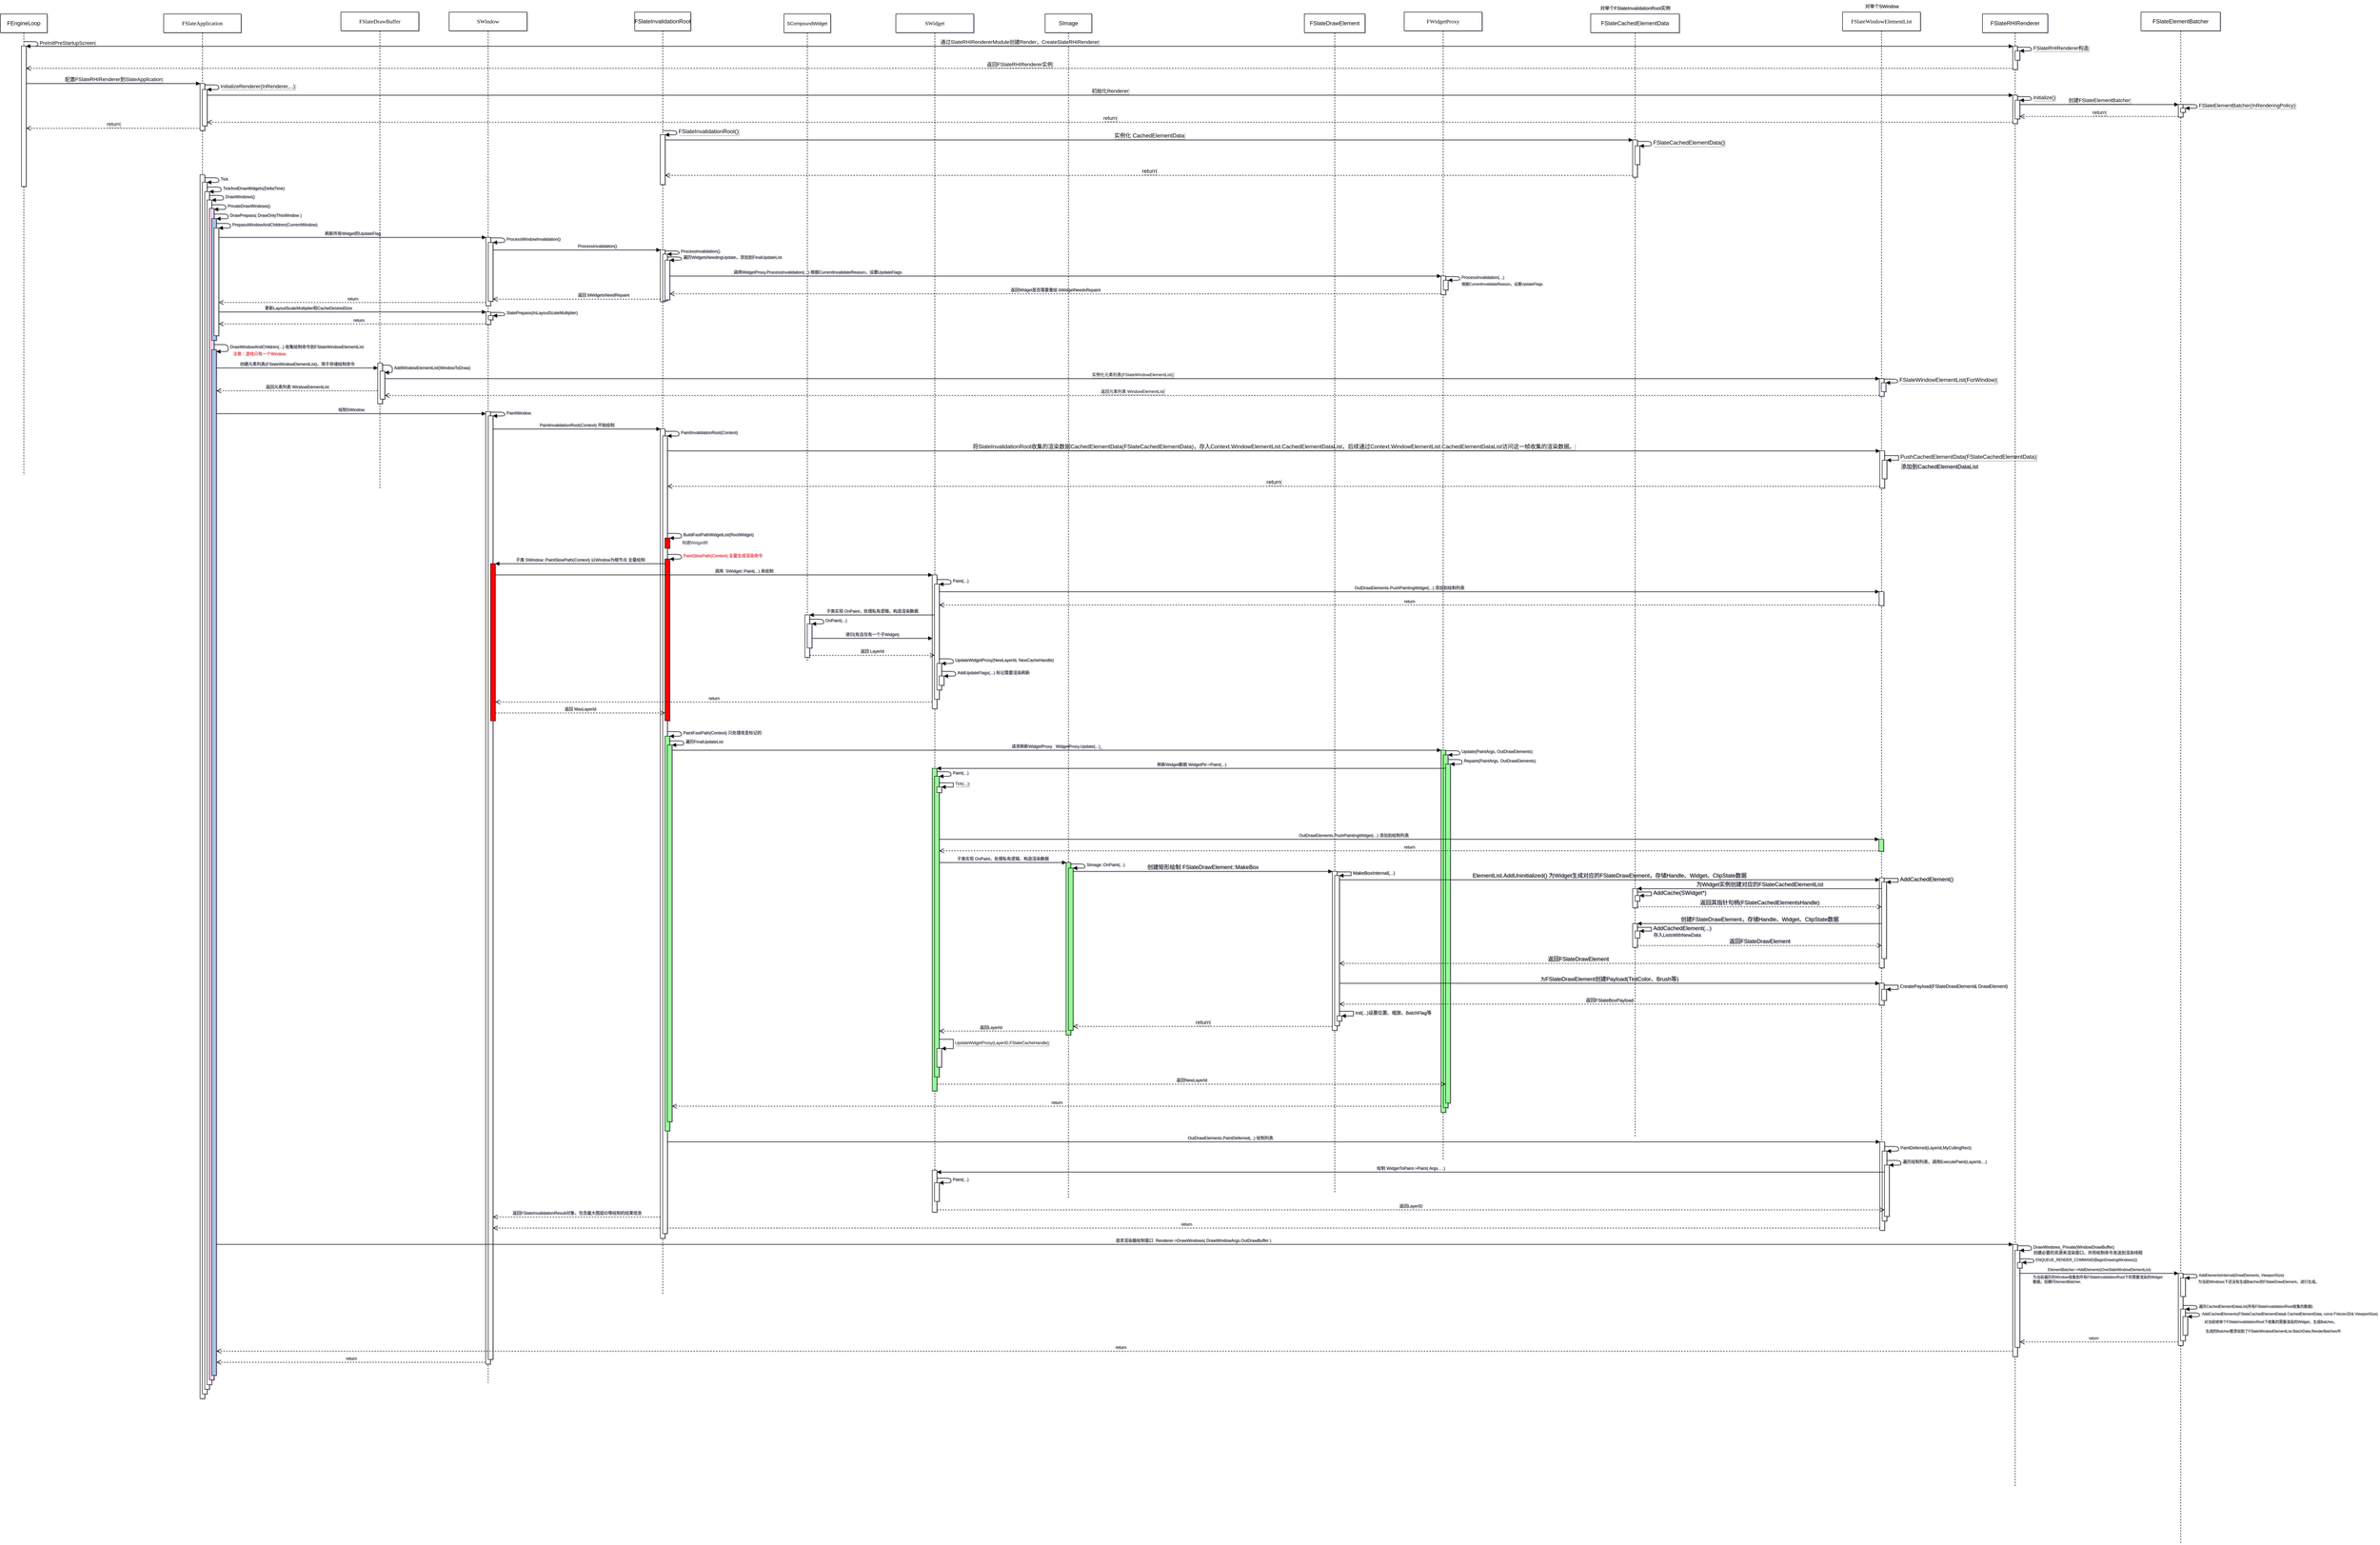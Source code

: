 <mxfile version="14.6.13" type="device"><diagram name="Page-1" id="13e1069c-82ec-6db2-03f1-153e76fe0fe0"><mxGraphModel dx="5400" dy="4380" grid="1" gridSize="10" guides="1" tooltips="1" connect="1" arrows="1" fold="1" page="0" pageScale="1" pageWidth="1100" pageHeight="850" math="0" shadow="1"><root><mxCell id="0"/><mxCell id="1" parent="0"/><mxCell id="AoDnYQmJpQYlI27t1Mp_-29" value="SWindow" style="shape=umlLifeline;perimeter=lifelinePerimeter;whiteSpace=wrap;html=1;container=1;collapsible=0;recursiveResize=0;outlineConnect=0;shadow=0;comic=0;labelBackgroundColor=none;strokeWidth=1;fontFamily=Verdana;fontSize=12;align=center;labelBorderColor=none;" parent="1" vertex="1"><mxGeometry x="1982" y="-423" width="167" height="2940" as="geometry"/></mxCell><mxCell id="o6TzY-SiwCxraP2tAODv-68" value="" style="html=1;points=[];perimeter=orthogonalPerimeter;labelBorderColor=none;labelBackgroundColor=none;fontSize=9;" parent="AoDnYQmJpQYlI27t1Mp_-29" vertex="1"><mxGeometry x="78.5" y="857" width="10" height="2043" as="geometry"/></mxCell><mxCell id="o6TzY-SiwCxraP2tAODv-71" value="" style="html=1;points=[];perimeter=orthogonalPerimeter;labelBorderColor=none;labelBackgroundColor=none;fontSize=9;" parent="AoDnYQmJpQYlI27t1Mp_-29" vertex="1"><mxGeometry x="84" y="866" width="10" height="2024" as="geometry"/></mxCell><mxCell id="o6TzY-SiwCxraP2tAODv-72" value="PaintWindow" style="edgeStyle=orthogonalEdgeStyle;html=1;align=left;spacingLeft=2;endArrow=block;entryX=1;entryY=0;labelBorderColor=none;labelBackgroundColor=none;fontSize=9;" parent="AoDnYQmJpQYlI27t1Mp_-29" target="o6TzY-SiwCxraP2tAODv-71" edge="1"><mxGeometry relative="1" as="geometry"><mxPoint x="89" y="858" as="sourcePoint"/><Array as="points"><mxPoint x="119" y="858"/></Array></mxGeometry></mxCell><mxCell id="rXL3dS1XauytnWaVyFJb-65" value="" style="html=1;points=[];perimeter=orthogonalPerimeter;fontSize=9;fillColor=#FF0000;labelBackgroundColor=none;" parent="AoDnYQmJpQYlI27t1Mp_-29" vertex="1"><mxGeometry x="89" y="1183" width="10" height="337" as="geometry"/></mxCell><mxCell id="BiQ4Klff9_xwyzBt-_os-3" value="" style="html=1;points=[];perimeter=orthogonalPerimeter;fontSize=9;labelBackgroundColor=none;" parent="AoDnYQmJpQYlI27t1Mp_-29" vertex="1"><mxGeometry x="79" y="483" width="10" height="147" as="geometry"/></mxCell><mxCell id="BiQ4Klff9_xwyzBt-_os-8" value="" style="html=1;points=[];perimeter=orthogonalPerimeter;fontSize=9;labelBackgroundColor=none;" parent="AoDnYQmJpQYlI27t1Mp_-29" vertex="1"><mxGeometry x="84" y="494" width="10" height="126" as="geometry"/></mxCell><mxCell id="BiQ4Klff9_xwyzBt-_os-9" value="ProcessWindowInvalidation()" style="edgeStyle=orthogonalEdgeStyle;html=1;align=left;spacingLeft=2;endArrow=block;entryX=1;entryY=0;fontSize=9;labelBackgroundColor=none;" parent="AoDnYQmJpQYlI27t1Mp_-29" target="BiQ4Klff9_xwyzBt-_os-8" edge="1"><mxGeometry relative="1" as="geometry"><mxPoint x="89" y="484" as="sourcePoint"/><Array as="points"><mxPoint x="119" y="484"/></Array></mxGeometry></mxCell><mxCell id="BiQ4Klff9_xwyzBt-_os-43" value="" style="html=1;points=[];perimeter=orthogonalPerimeter;fontSize=9;labelBackgroundColor=none;" parent="AoDnYQmJpQYlI27t1Mp_-29" vertex="1"><mxGeometry x="79" y="643" width="10" height="27" as="geometry"/></mxCell><mxCell id="BiQ4Klff9_xwyzBt-_os-46" value="" style="html=1;points=[];perimeter=orthogonalPerimeter;fontSize=9;labelBackgroundColor=none;" parent="AoDnYQmJpQYlI27t1Mp_-29" vertex="1"><mxGeometry x="84" y="651" width="10" height="9" as="geometry"/></mxCell><mxCell id="BiQ4Klff9_xwyzBt-_os-47" value="SlatePrepass(InLayoutScaleMultiplier)" style="edgeStyle=orthogonalEdgeStyle;html=1;align=left;spacingLeft=2;endArrow=block;entryX=1;entryY=0;fontSize=9;labelBackgroundColor=none;" parent="AoDnYQmJpQYlI27t1Mp_-29" target="BiQ4Klff9_xwyzBt-_os-46" edge="1"><mxGeometry relative="1" as="geometry"><mxPoint x="89" y="644" as="sourcePoint"/><Array as="points"><mxPoint x="119" y="644"/></Array></mxGeometry></mxCell><mxCell id="AoDnYQmJpQYlI27t1Mp_-36" value="FSlateApplication" style="shape=umlLifeline;perimeter=lifelinePerimeter;whiteSpace=wrap;html=1;container=1;collapsible=0;recursiveResize=0;outlineConnect=0;shadow=0;comic=0;labelBackgroundColor=none;strokeWidth=1;fontFamily=Verdana;fontSize=12;align=center;labelBorderColor=none;" parent="1" vertex="1"><mxGeometry x="1370" y="-419" width="166" height="2970" as="geometry"/></mxCell><mxCell id="AoDnYQmJpQYlI27t1Mp_-37" value="" style="html=1;points=[];perimeter=orthogonalPerimeter;shadow=0;comic=0;labelBackgroundColor=none;strokeWidth=1;fontFamily=Verdana;fontSize=9;align=center;labelBorderColor=none;" parent="AoDnYQmJpQYlI27t1Mp_-36" vertex="1"><mxGeometry x="78" y="345" width="10" height="2625" as="geometry"/></mxCell><mxCell id="rXL3dS1XauytnWaVyFJb-74" value="" style="html=1;points=[];perimeter=orthogonalPerimeter;fontSize=9;labelBackgroundColor=none;" parent="AoDnYQmJpQYlI27t1Mp_-36" vertex="1"><mxGeometry x="83" y="361" width="10" height="2599" as="geometry"/></mxCell><mxCell id="rXL3dS1XauytnWaVyFJb-75" value="Tick" style="edgeStyle=orthogonalEdgeStyle;html=1;align=left;spacingLeft=2;endArrow=block;entryX=1;entryY=0;labelBackgroundColor=none;fontSize=9;" parent="AoDnYQmJpQYlI27t1Mp_-36" target="rXL3dS1XauytnWaVyFJb-74" edge="1"><mxGeometry relative="1" as="geometry"><mxPoint x="88" y="351" as="sourcePoint"/><Array as="points"><mxPoint x="118" y="351"/></Array></mxGeometry></mxCell><mxCell id="rXL3dS1XauytnWaVyFJb-76" value="" style="html=1;points=[];perimeter=orthogonalPerimeter;fontSize=9;labelBackgroundColor=none;" parent="AoDnYQmJpQYlI27t1Mp_-36" vertex="1"><mxGeometry x="88" y="381" width="10" height="2569" as="geometry"/></mxCell><mxCell id="rXL3dS1XauytnWaVyFJb-77" value="TickAndDrawWidgets(DeltaTime)" style="edgeStyle=orthogonalEdgeStyle;html=1;align=left;spacingLeft=2;endArrow=block;entryX=1;entryY=0;labelBackgroundColor=none;fontSize=9;" parent="AoDnYQmJpQYlI27t1Mp_-36" target="rXL3dS1XauytnWaVyFJb-76" edge="1"><mxGeometry relative="1" as="geometry"><mxPoint x="93" y="371" as="sourcePoint"/><Array as="points"><mxPoint x="123" y="371"/></Array></mxGeometry></mxCell><mxCell id="rXL3dS1XauytnWaVyFJb-78" value="" style="html=1;points=[];perimeter=orthogonalPerimeter;fontSize=9;labelBackgroundColor=none;" parent="AoDnYQmJpQYlI27t1Mp_-36" vertex="1"><mxGeometry x="93" y="399" width="10" height="2541" as="geometry"/></mxCell><mxCell id="rXL3dS1XauytnWaVyFJb-79" value="DrawWindows()" style="edgeStyle=orthogonalEdgeStyle;html=1;align=left;spacingLeft=2;endArrow=block;entryX=1;entryY=0;labelBackgroundColor=none;fontSize=9;" parent="AoDnYQmJpQYlI27t1Mp_-36" target="rXL3dS1XauytnWaVyFJb-78" edge="1"><mxGeometry relative="1" as="geometry"><mxPoint x="98" y="389" as="sourcePoint"/><Array as="points"><mxPoint x="128" y="389"/></Array></mxGeometry></mxCell><mxCell id="rXL3dS1XauytnWaVyFJb-80" value="" style="html=1;points=[];perimeter=orthogonalPerimeter;fontSize=9;fillColor=#FFCCE6;labelBackgroundColor=none;" parent="AoDnYQmJpQYlI27t1Mp_-36" vertex="1"><mxGeometry x="98" y="417" width="10" height="2513" as="geometry"/></mxCell><mxCell id="rXL3dS1XauytnWaVyFJb-81" value="PrivateDrawWindows()" style="edgeStyle=orthogonalEdgeStyle;html=1;align=left;spacingLeft=2;endArrow=block;entryX=1;entryY=0;labelBackgroundColor=none;fontSize=9;" parent="AoDnYQmJpQYlI27t1Mp_-36" edge="1"><mxGeometry relative="1" as="geometry"><mxPoint x="103" y="409" as="sourcePoint"/><Array as="points"><mxPoint x="133" y="409"/><mxPoint x="133" y="419"/></Array><mxPoint x="108" y="419.0" as="targetPoint"/></mxGeometry></mxCell><mxCell id="rXL3dS1XauytnWaVyFJb-82" value="" style="html=1;points=[];perimeter=orthogonalPerimeter;fontSize=9;labelBackgroundColor=none;labelBorderColor=none;fillColor=#A9C4EB;" parent="AoDnYQmJpQYlI27t1Mp_-36" vertex="1"><mxGeometry x="103" y="439" width="10" height="261" as="geometry"/></mxCell><mxCell id="rXL3dS1XauytnWaVyFJb-83" value="DrawPrepass( DrawOnlyThisWindow )" style="edgeStyle=orthogonalEdgeStyle;html=1;align=left;spacingLeft=2;endArrow=block;entryX=1;entryY=0;labelBackgroundColor=none;fontSize=9;" parent="AoDnYQmJpQYlI27t1Mp_-36" target="rXL3dS1XauytnWaVyFJb-82" edge="1"><mxGeometry relative="1" as="geometry"><mxPoint x="108" y="429" as="sourcePoint"/><Array as="points"><mxPoint x="138" y="429"/></Array></mxGeometry></mxCell><mxCell id="rXL3dS1XauytnWaVyFJb-86" value="" style="html=1;points=[];perimeter=orthogonalPerimeter;fontSize=9;fillColor=#A9C4EB;labelBackgroundColor=none;" parent="AoDnYQmJpQYlI27t1Mp_-36" vertex="1"><mxGeometry x="103" y="720" width="10" height="2200" as="geometry"/></mxCell><mxCell id="rXL3dS1XauytnWaVyFJb-87" value="DrawWindowAndChildren(...) 收集绘制命令到FSlateWindowElementList" style="edgeStyle=orthogonalEdgeStyle;html=1;align=left;spacingLeft=2;endArrow=block;entryX=1;entryY=0;labelBackgroundColor=none;fontSize=9;" parent="AoDnYQmJpQYlI27t1Mp_-36" source="rXL3dS1XauytnWaVyFJb-80" edge="1"><mxGeometry relative="1" as="geometry"><mxPoint x="108" y="680" as="sourcePoint"/><Array as="points"><mxPoint x="138" y="709"/><mxPoint x="138" y="724"/></Array><mxPoint x="113" y="724.0" as="targetPoint"/></mxGeometry></mxCell><mxCell id="BiQ4Klff9_xwyzBt-_os-1" value="" style="html=1;points=[];perimeter=orthogonalPerimeter;fontSize=9;labelBackgroundColor=none;" parent="AoDnYQmJpQYlI27t1Mp_-36" vertex="1"><mxGeometry x="108" y="459" width="10" height="231" as="geometry"/></mxCell><mxCell id="BiQ4Klff9_xwyzBt-_os-2" value="PrepassWindowAndChildren(CurrentWindow)" style="edgeStyle=orthogonalEdgeStyle;html=1;align=left;spacingLeft=2;endArrow=block;entryX=1;entryY=0;labelBackgroundColor=none;fontSize=9;" parent="AoDnYQmJpQYlI27t1Mp_-36" target="BiQ4Klff9_xwyzBt-_os-1" edge="1"><mxGeometry relative="1" as="geometry"><mxPoint x="113" y="449" as="sourcePoint"/><Array as="points"><mxPoint x="143" y="449"/></Array></mxGeometry></mxCell><mxCell id="iiQ60qumx81F_yKm1pSx-9" value="" style="html=1;points=[];perimeter=orthogonalPerimeter;" parent="AoDnYQmJpQYlI27t1Mp_-36" vertex="1"><mxGeometry x="78" y="149" width="10" height="101" as="geometry"/></mxCell><mxCell id="iiQ60qumx81F_yKm1pSx-12" value="" style="html=1;points=[];perimeter=orthogonalPerimeter;" parent="AoDnYQmJpQYlI27t1Mp_-36" vertex="1"><mxGeometry x="83" y="162" width="10" height="78" as="geometry"/></mxCell><mxCell id="iiQ60qumx81F_yKm1pSx-13" value="InitializeRenderer(InRenderer,...)" style="edgeStyle=orthogonalEdgeStyle;html=1;align=left;spacingLeft=2;endArrow=block;entryX=1;entryY=0;" parent="AoDnYQmJpQYlI27t1Mp_-36" target="iiQ60qumx81F_yKm1pSx-12" edge="1"><mxGeometry relative="1" as="geometry"><mxPoint x="88" y="152" as="sourcePoint"/><Array as="points"><mxPoint x="118" y="152"/></Array></mxGeometry></mxCell><mxCell id="o6TzY-SiwCxraP2tAODv-70" value="return" style="html=1;verticalAlign=bottom;endArrow=open;dashed=1;endSize=8;exitX=0;exitY=0.95;labelBorderColor=none;labelBackgroundColor=none;fontSize=9;" parent="1" edge="1"><mxGeometry relative="1" as="geometry"><mxPoint x="1483" y="2472.85" as="targetPoint"/><mxPoint x="2060.5" y="2472.85" as="sourcePoint"/></mxGeometry></mxCell><mxCell id="o6TzY-SiwCxraP2tAODv-80" value="注意：游戏只有一个Window" style="text;html=1;strokeColor=none;fillColor=none;align=center;verticalAlign=middle;whiteSpace=wrap;labelBackgroundColor=none;fontSize=9;fontColor=#FF0000;" parent="1" vertex="1"><mxGeometry x="1510" y="300" width="130" height="20" as="geometry"/></mxCell><mxCell id="o6TzY-SiwCxraP2tAODv-83" value="构建Widget树" style="text;html=1;strokeColor=none;fillColor=none;align=center;verticalAlign=middle;whiteSpace=wrap;labelBackgroundColor=none;fontSize=9;labelPosition=center;verticalLabelPosition=middle;fontColor=#4D4D4D;" parent="1" vertex="1"><mxGeometry x="2479" y="710" width="60" height="9" as="geometry"/></mxCell><mxCell id="gku8e1fQCM7XgMzyVAs5-10" value="SWidget" style="shape=umlLifeline;perimeter=lifelinePerimeter;whiteSpace=wrap;html=1;container=1;collapsible=0;recursiveResize=0;outlineConnect=0;shadow=0;comic=0;labelBackgroundColor=none;strokeWidth=1;fontFamily=Verdana;fontSize=12;align=center;labelBorderColor=none;" parent="1" vertex="1"><mxGeometry x="2940" y="-419" width="167" height="2529" as="geometry"/></mxCell><mxCell id="rXL3dS1XauytnWaVyFJb-27" value="" style="html=1;points=[];perimeter=orthogonalPerimeter;fontSize=9;labelBackgroundColor=none;" parent="gku8e1fQCM7XgMzyVAs5-10" vertex="1"><mxGeometry x="78" y="2480" width="10" height="90" as="geometry"/></mxCell><mxCell id="rXL3dS1XauytnWaVyFJb-30" value="" style="html=1;points=[];perimeter=orthogonalPerimeter;fontSize=9;labelBackgroundColor=none;" parent="gku8e1fQCM7XgMzyVAs5-10" vertex="1"><mxGeometry x="83" y="2507" width="10" height="40" as="geometry"/></mxCell><mxCell id="rXL3dS1XauytnWaVyFJb-31" value="Paint(...)" style="edgeStyle=orthogonalEdgeStyle;html=1;align=left;spacingLeft=2;endArrow=block;entryX=1;entryY=0;labelBackgroundColor=none;fontSize=9;" parent="gku8e1fQCM7XgMzyVAs5-10" target="rXL3dS1XauytnWaVyFJb-30" edge="1"><mxGeometry relative="1" as="geometry"><mxPoint x="88" y="2497" as="sourcePoint"/><Array as="points"><mxPoint x="118" y="2497"/></Array></mxGeometry></mxCell><mxCell id="rXL3dS1XauytnWaVyFJb-40" value="" style="html=1;points=[];perimeter=orthogonalPerimeter;fontSize=9;labelBackgroundColor=none;" parent="gku8e1fQCM7XgMzyVAs5-10" vertex="1"><mxGeometry x="78" y="1203" width="10" height="287" as="geometry"/></mxCell><mxCell id="rXL3dS1XauytnWaVyFJb-43" value="" style="html=1;points=[];perimeter=orthogonalPerimeter;fontSize=9;labelBackgroundColor=none;" parent="gku8e1fQCM7XgMzyVAs5-10" vertex="1"><mxGeometry x="83" y="1223" width="10" height="247" as="geometry"/></mxCell><mxCell id="rXL3dS1XauytnWaVyFJb-44" value="Paint(...)" style="edgeStyle=orthogonalEdgeStyle;html=1;align=left;spacingLeft=2;endArrow=block;entryX=1;entryY=0;labelBackgroundColor=none;fontSize=9;" parent="gku8e1fQCM7XgMzyVAs5-10" target="rXL3dS1XauytnWaVyFJb-43" edge="1"><mxGeometry relative="1" as="geometry"><mxPoint x="88" y="1213" as="sourcePoint"/><Array as="points"><mxPoint x="118" y="1213"/></Array></mxGeometry></mxCell><mxCell id="rXL3dS1XauytnWaVyFJb-70" value="" style="html=1;points=[];perimeter=orthogonalPerimeter;fontSize=9;labelBackgroundColor=none;" parent="gku8e1fQCM7XgMzyVAs5-10" vertex="1"><mxGeometry x="88" y="1393" width="10" height="57" as="geometry"/></mxCell><mxCell id="rXL3dS1XauytnWaVyFJb-71" value="UpdateWidgetProxy(NewLayerId, NewCacheHandle)" style="edgeStyle=orthogonalEdgeStyle;html=1;align=left;spacingLeft=2;endArrow=block;entryX=1;entryY=0;labelBackgroundColor=none;fontSize=9;" parent="gku8e1fQCM7XgMzyVAs5-10" target="rXL3dS1XauytnWaVyFJb-70" edge="1"><mxGeometry relative="1" as="geometry"><mxPoint x="93" y="1383" as="sourcePoint"/><Array as="points"><mxPoint x="123" y="1383"/></Array></mxGeometry></mxCell><mxCell id="rXL3dS1XauytnWaVyFJb-72" value="" style="html=1;points=[];perimeter=orthogonalPerimeter;fontSize=9;labelBackgroundColor=none;" parent="gku8e1fQCM7XgMzyVAs5-10" vertex="1"><mxGeometry x="93" y="1420" width="10" height="20" as="geometry"/></mxCell><mxCell id="rXL3dS1XauytnWaVyFJb-73" value="AddUpdateFlags(...) 标记需要渲染刷新" style="edgeStyle=orthogonalEdgeStyle;html=1;align=left;spacingLeft=2;endArrow=block;entryX=1;entryY=0;labelBackgroundColor=none;fontSize=9;" parent="gku8e1fQCM7XgMzyVAs5-10" target="rXL3dS1XauytnWaVyFJb-72" edge="1"><mxGeometry relative="1" as="geometry"><mxPoint x="98" y="1410" as="sourcePoint"/><Array as="points"><mxPoint x="128" y="1410"/></Array></mxGeometry></mxCell><mxCell id="8TUP2BbKrMpwAnrgSGOi-25" value="" style="html=1;points=[];perimeter=orthogonalPerimeter;fillColor=#99FF99;fontSize=9;labelBackgroundColor=none;" parent="gku8e1fQCM7XgMzyVAs5-10" vertex="1"><mxGeometry x="78" y="1618" width="10" height="692" as="geometry"/></mxCell><mxCell id="8TUP2BbKrMpwAnrgSGOi-28" value="" style="html=1;points=[];perimeter=orthogonalPerimeter;fillColor=#99FF99;fontSize=9;labelBackgroundColor=none;" parent="gku8e1fQCM7XgMzyVAs5-10" vertex="1"><mxGeometry x="83" y="1635" width="10" height="645" as="geometry"/></mxCell><mxCell id="8TUP2BbKrMpwAnrgSGOi-29" value="&lt;span style=&quot;font-size: 9px;&quot;&gt;Paint(...)&lt;/span&gt;" style="edgeStyle=orthogonalEdgeStyle;html=1;align=left;spacingLeft=2;endArrow=block;entryX=1;entryY=0;labelBackgroundColor=none;fontSize=9;" parent="gku8e1fQCM7XgMzyVAs5-10" target="8TUP2BbKrMpwAnrgSGOi-28" edge="1"><mxGeometry relative="1" as="geometry"><mxPoint x="88" y="1625" as="sourcePoint"/><Array as="points"><mxPoint x="118" y="1625"/></Array></mxGeometry></mxCell><mxCell id="5whWJr2pbRNjUJz-fzdE-1" value="" style="html=1;points=[];perimeter=orthogonalPerimeter;" vertex="1" parent="gku8e1fQCM7XgMzyVAs5-10"><mxGeometry x="88" y="1658" width="10" height="12" as="geometry"/></mxCell><mxCell id="5whWJr2pbRNjUJz-fzdE-2" value="Tick(...)" style="edgeStyle=orthogonalEdgeStyle;html=1;align=left;spacingLeft=2;endArrow=block;rounded=0;entryX=1;entryY=0;fontSize=9;" edge="1" target="5whWJr2pbRNjUJz-fzdE-1" parent="gku8e1fQCM7XgMzyVAs5-10"><mxGeometry relative="1" as="geometry"><mxPoint x="93" y="1649" as="sourcePoint"/><Array as="points"><mxPoint x="123" y="1649"/></Array></mxGeometry></mxCell><mxCell id="5whWJr2pbRNjUJz-fzdE-3" value="" style="html=1;points=[];perimeter=orthogonalPerimeter;fontSize=9;" vertex="1" parent="gku8e1fQCM7XgMzyVAs5-10"><mxGeometry x="88" y="2219" width="10" height="40" as="geometry"/></mxCell><mxCell id="5whWJr2pbRNjUJz-fzdE-4" value="UpdateWidgetProxy(LayerID,FSlateCacheHandle)" style="edgeStyle=orthogonalEdgeStyle;html=1;align=left;spacingLeft=2;endArrow=block;rounded=0;entryX=1;entryY=0;fontSize=9;" edge="1" target="5whWJr2pbRNjUJz-fzdE-3" parent="gku8e1fQCM7XgMzyVAs5-10"><mxGeometry relative="1" as="geometry"><mxPoint x="93" y="2199" as="sourcePoint"/><Array as="points"><mxPoint x="123" y="2199"/></Array></mxGeometry></mxCell><mxCell id="gku8e1fQCM7XgMzyVAs5-46" value="FSlateDrawBuffer" style="shape=umlLifeline;perimeter=lifelinePerimeter;whiteSpace=wrap;html=1;container=1;collapsible=0;recursiveResize=0;outlineConnect=0;shadow=0;comic=0;labelBackgroundColor=none;strokeWidth=1;fontFamily=Verdana;fontSize=12;align=center;labelBorderColor=none;" parent="1" vertex="1"><mxGeometry x="1750" y="-423" width="167" height="1023" as="geometry"/></mxCell><mxCell id="gku8e1fQCM7XgMzyVAs5-72" value="" style="html=1;points=[];perimeter=orthogonalPerimeter;outlineConnect=0;targetShapes=umlLifeline;portConstraint=eastwest;newEdgeStyle={&quot;edgeStyle&quot;:&quot;elbowEdgeStyle&quot;,&quot;elbow&quot;:&quot;vertical&quot;,&quot;curved&quot;:0,&quot;rounded&quot;:0};fontSize=9;labelBackgroundColor=none;" parent="gku8e1fQCM7XgMzyVAs5-46" vertex="1"><mxGeometry x="79" y="753" width="10" height="87" as="geometry"/></mxCell><mxCell id="rXL3dS1XauytnWaVyFJb-9" value="" style="html=1;points=[];perimeter=orthogonalPerimeter;fontSize=9;labelBackgroundColor=none;" parent="gku8e1fQCM7XgMzyVAs5-46" vertex="1"><mxGeometry x="84" y="770" width="10" height="60" as="geometry"/></mxCell><mxCell id="rXL3dS1XauytnWaVyFJb-10" value="&lt;span style=&quot;text-align: center; font-size: 9px;&quot;&gt;AddWindowElementList(WindowToDraw)&lt;/span&gt;" style="edgeStyle=orthogonalEdgeStyle;html=1;align=left;spacingLeft=2;endArrow=block;fontSize=9;labelBackgroundColor=none;" parent="gku8e1fQCM7XgMzyVAs5-46" target="rXL3dS1XauytnWaVyFJb-9" edge="1"><mxGeometry relative="1" as="geometry"><mxPoint x="89" y="757" as="sourcePoint"/><Array as="points"><mxPoint x="110" y="757"/><mxPoint x="110" y="773"/></Array><mxPoint x="94" y="761" as="targetPoint"/></mxGeometry></mxCell><mxCell id="gku8e1fQCM7XgMzyVAs5-73" value="创建元素列表(FSlateWindowElementList)，用于存储绘制命令" style="html=1;verticalAlign=bottom;endArrow=block;edgeStyle=elbowEdgeStyle;elbow=vertical;fontSize=9;labelBackgroundColor=none;" parent="1" target="gku8e1fQCM7XgMzyVAs5-72" edge="1"><mxGeometry relative="1" as="geometry"><mxPoint x="1483" y="340" as="sourcePoint"/><Array as="points"><mxPoint x="1490" y="340"/></Array></mxGeometry></mxCell><mxCell id="gku8e1fQCM7XgMzyVAs5-74" value="返回元素列表&amp;nbsp;WindowElementList" style="html=1;verticalAlign=bottom;endArrow=open;dashed=1;endSize=8;edgeStyle=elbowEdgeStyle;elbow=vertical;fontSize=9;labelBackgroundColor=none;" parent="1" edge="1"><mxGeometry relative="1" as="geometry"><mxPoint x="1483" y="389" as="targetPoint"/><Array as="points"><mxPoint x="1490" y="389"/></Array><mxPoint x="1829" y="389" as="sourcePoint"/></mxGeometry></mxCell><mxCell id="rXL3dS1XauytnWaVyFJb-12" value="绘制SWindow" style="html=1;verticalAlign=bottom;endArrow=block;edgeStyle=elbowEdgeStyle;elbow=vertical;fontSize=9;labelBackgroundColor=none;" parent="1" source="rXL3dS1XauytnWaVyFJb-86" edge="1"><mxGeometry relative="1" as="geometry"><mxPoint x="1363" y="438" as="sourcePoint"/><mxPoint x="2060.5" y="438" as="targetPoint"/></mxGeometry></mxCell><mxCell id="rXL3dS1XauytnWaVyFJb-13" value="FSlateWindowElementList" style="shape=umlLifeline;perimeter=lifelinePerimeter;whiteSpace=wrap;html=1;container=1;collapsible=0;recursiveResize=0;outlineConnect=0;shadow=0;comic=0;labelBackgroundColor=none;strokeWidth=1;fontFamily=Verdana;fontSize=12;align=center;labelBorderColor=none;" parent="1" vertex="1"><mxGeometry x="4970" y="-423" width="167" height="2523" as="geometry"/></mxCell><mxCell id="8TUP2BbKrMpwAnrgSGOi-30" value="" style="html=1;points=[];perimeter=orthogonalPerimeter;fillColor=#99FF99;fontSize=9;labelBackgroundColor=none;" parent="rXL3dS1XauytnWaVyFJb-13" vertex="1"><mxGeometry x="78" y="1774" width="10" height="26" as="geometry"/></mxCell><mxCell id="iiQ60qumx81F_yKm1pSx-34" value="" style="html=1;points=[];perimeter=orthogonalPerimeter;fontSize=12;" parent="rXL3dS1XauytnWaVyFJb-13" vertex="1"><mxGeometry x="79" y="786" width="10" height="38" as="geometry"/></mxCell><mxCell id="iiQ60qumx81F_yKm1pSx-37" value="" style="html=1;points=[];perimeter=orthogonalPerimeter;fontSize=12;" parent="rXL3dS1XauytnWaVyFJb-13" vertex="1"><mxGeometry x="83" y="795" width="10" height="19" as="geometry"/></mxCell><mxCell id="iiQ60qumx81F_yKm1pSx-38" value="FSlateWindowElementList(ForWindow)" style="edgeStyle=orthogonalEdgeStyle;html=1;align=left;spacingLeft=2;endArrow=block;entryX=1;entryY=0;fontSize=12;" parent="rXL3dS1XauytnWaVyFJb-13" target="iiQ60qumx81F_yKm1pSx-37" edge="1"><mxGeometry relative="1" as="geometry"><mxPoint x="88" y="787" as="sourcePoint"/><Array as="points"><mxPoint x="118" y="787"/></Array></mxGeometry></mxCell><mxCell id="iiQ60qumx81F_yKm1pSx-39" value="" style="html=1;points=[];perimeter=orthogonalPerimeter;fontSize=12;" parent="rXL3dS1XauytnWaVyFJb-13" vertex="1"><mxGeometry x="80" y="941" width="10" height="80" as="geometry"/></mxCell><mxCell id="iiQ60qumx81F_yKm1pSx-42" value="" style="html=1;points=[];perimeter=orthogonalPerimeter;fontSize=12;" parent="rXL3dS1XauytnWaVyFJb-13" vertex="1"><mxGeometry x="85" y="961" width="10" height="40" as="geometry"/></mxCell><mxCell id="iiQ60qumx81F_yKm1pSx-43" value="PushCachedElementData(FSlateCachedElementData)" style="edgeStyle=orthogonalEdgeStyle;html=1;align=left;spacingLeft=2;endArrow=block;rounded=0;entryX=1;entryY=0;fontSize=12;" parent="rXL3dS1XauytnWaVyFJb-13" target="iiQ60qumx81F_yKm1pSx-42" edge="1"><mxGeometry relative="1" as="geometry"><mxPoint x="90" y="951" as="sourcePoint"/><Array as="points"><mxPoint x="120" y="951"/></Array></mxGeometry></mxCell><mxCell id="iiQ60qumx81F_yKm1pSx-51" value="" style="html=1;points=[];perimeter=orthogonalPerimeter;fillColor=#FFFFFF;" parent="rXL3dS1XauytnWaVyFJb-13" vertex="1"><mxGeometry x="79" y="1857" width="10" height="193" as="geometry"/></mxCell><mxCell id="iiQ60qumx81F_yKm1pSx-54" value="" style="html=1;points=[];perimeter=orthogonalPerimeter;fillColor=#FFFFFF;" parent="rXL3dS1XauytnWaVyFJb-13" vertex="1"><mxGeometry x="84" y="1866" width="10" height="164" as="geometry"/></mxCell><mxCell id="iiQ60qumx81F_yKm1pSx-55" value="AddCachedElement()" style="edgeStyle=orthogonalEdgeStyle;html=1;align=left;spacingLeft=2;endArrow=block;rounded=0;entryX=1;entryY=0;labelBackgroundColor=none;fontSize=12;" parent="rXL3dS1XauytnWaVyFJb-13" target="iiQ60qumx81F_yKm1pSx-54" edge="1"><mxGeometry relative="1" as="geometry"><mxPoint x="89" y="1858" as="sourcePoint"/><Array as="points"><mxPoint x="119" y="1858"/></Array></mxGeometry></mxCell><mxCell id="iiQ60qumx81F_yKm1pSx-80" value="" style="html=1;points=[];perimeter=orthogonalPerimeter;labelBackgroundColor=none;fontSize=10;fillColor=#ffffff;" parent="rXL3dS1XauytnWaVyFJb-13" vertex="1"><mxGeometry x="79" y="2083" width="10" height="47" as="geometry"/></mxCell><mxCell id="iiQ60qumx81F_yKm1pSx-83" value="" style="html=1;points=[];perimeter=orthogonalPerimeter;labelBackgroundColor=none;fontSize=10;fillColor=#ffffff;" parent="rXL3dS1XauytnWaVyFJb-13" vertex="1"><mxGeometry x="84" y="2096" width="10" height="24" as="geometry"/></mxCell><mxCell id="iiQ60qumx81F_yKm1pSx-84" value="CreatePayload(FSlateDrawElement&amp;amp; DrawElement)" style="edgeStyle=orthogonalEdgeStyle;html=1;align=left;spacingLeft=2;endArrow=block;rounded=0;entryX=1;entryY=0;labelBackgroundColor=none;fontSize=10;" parent="rXL3dS1XauytnWaVyFJb-13" target="iiQ60qumx81F_yKm1pSx-83" edge="1"><mxGeometry relative="1" as="geometry"><mxPoint x="89" y="2087" as="sourcePoint"/><Array as="points"><mxPoint x="119" y="2087"/></Array></mxGeometry></mxCell><mxCell id="rXL3dS1XauytnWaVyFJb-16" value="OutDrawElements.PaintDeferred(...) 绘制列表" style="html=1;verticalAlign=bottom;endArrow=block;labelBackgroundColor=none;fontSize=9;align=right;" parent="1" target="BiQ4Klff9_xwyzBt-_os-15" edge="1"><mxGeometry relative="1" as="geometry"><mxPoint x="2450" y="2000" as="sourcePoint"/><mxPoint x="4029.0" y="2003.0" as="targetPoint"/></mxGeometry></mxCell><mxCell id="rXL3dS1XauytnWaVyFJb-17" value="return" style="html=1;verticalAlign=bottom;endArrow=open;dashed=1;endSize=8;labelBackgroundColor=none;fontSize=9;" parent="1" edge="1"><mxGeometry relative="1" as="geometry"><mxPoint x="2076" y="2185" as="targetPoint"/><mxPoint x="5050" y="2185" as="sourcePoint"/></mxGeometry></mxCell><mxCell id="rXL3dS1XauytnWaVyFJb-32" value="FSlateInvalidationRoot" style="shape=umlLifeline;perimeter=lifelinePerimeter;whiteSpace=wrap;html=1;container=1;collapsible=0;recursiveResize=0;outlineConnect=0;fontSize=12;" parent="1" vertex="1"><mxGeometry x="2380" y="-423" width="120" height="2750" as="geometry"/></mxCell><mxCell id="rXL3dS1XauytnWaVyFJb-33" value="" style="html=1;points=[];perimeter=orthogonalPerimeter;fontSize=9;labelBackgroundColor=none;" parent="rXL3dS1XauytnWaVyFJb-32" vertex="1"><mxGeometry x="55" y="894" width="10" height="1736" as="geometry"/></mxCell><mxCell id="rXL3dS1XauytnWaVyFJb-36" value="" style="html=1;points=[];perimeter=orthogonalPerimeter;fontSize=9;labelBackgroundColor=none;" parent="rXL3dS1XauytnWaVyFJb-32" vertex="1"><mxGeometry x="60" y="909" width="10" height="1711" as="geometry"/></mxCell><mxCell id="rXL3dS1XauytnWaVyFJb-37" value="PaintInvalidationRoot(Context)" style="edgeStyle=orthogonalEdgeStyle;html=1;align=left;spacingLeft=2;endArrow=block;entryX=1;entryY=0;labelBackgroundColor=none;fontSize=9;" parent="rXL3dS1XauytnWaVyFJb-32" target="rXL3dS1XauytnWaVyFJb-36" edge="1"><mxGeometry relative="1" as="geometry"><mxPoint x="65" y="899" as="sourcePoint"/><Array as="points"><mxPoint x="95" y="899"/></Array></mxGeometry></mxCell><mxCell id="rXL3dS1XauytnWaVyFJb-38" value="" style="html=1;points=[];perimeter=orthogonalPerimeter;fontSize=9;fillColor=#FF0000;labelBackgroundColor=none;" parent="rXL3dS1XauytnWaVyFJb-32" vertex="1"><mxGeometry x="65" y="1128" width="10" height="22" as="geometry"/></mxCell><mxCell id="rXL3dS1XauytnWaVyFJb-39" value="BuildFastPathWidgetList(RootWidget)" style="edgeStyle=orthogonalEdgeStyle;html=1;align=left;spacingLeft=2;endArrow=block;entryX=1;entryY=0;labelBackgroundColor=none;fontSize=9;" parent="rXL3dS1XauytnWaVyFJb-32" target="rXL3dS1XauytnWaVyFJb-38" edge="1"><mxGeometry relative="1" as="geometry"><mxPoint x="70" y="1118" as="sourcePoint"/><Array as="points"><mxPoint x="100" y="1118"/></Array></mxGeometry></mxCell><mxCell id="rXL3dS1XauytnWaVyFJb-63" value="" style="html=1;points=[];perimeter=orthogonalPerimeter;fontSize=9;fillColor=#FF0000;labelBackgroundColor=none;" parent="rXL3dS1XauytnWaVyFJb-32" vertex="1"><mxGeometry x="65" y="1173" width="10" height="347" as="geometry"/></mxCell><mxCell id="rXL3dS1XauytnWaVyFJb-64" value="PaintSlowPath(Context) 全量生成渲染命令" style="edgeStyle=orthogonalEdgeStyle;html=1;align=left;spacingLeft=2;endArrow=block;entryX=1;entryY=0;labelBackgroundColor=none;fontSize=9;fontColor=#FF0000;" parent="rXL3dS1XauytnWaVyFJb-32" target="rXL3dS1XauytnWaVyFJb-63" edge="1"><mxGeometry relative="1" as="geometry"><mxPoint x="70" y="1163" as="sourcePoint"/><Array as="points"><mxPoint x="100" y="1163"/></Array></mxGeometry></mxCell><mxCell id="BiQ4Klff9_xwyzBt-_os-29" value="" style="html=1;points=[];perimeter=orthogonalPerimeter;fontSize=9;labelBackgroundColor=none;" parent="rXL3dS1XauytnWaVyFJb-32" vertex="1"><mxGeometry x="55" y="510" width="10" height="111" as="geometry"/></mxCell><mxCell id="BiQ4Klff9_xwyzBt-_os-32" value="" style="html=1;points=[];perimeter=orthogonalPerimeter;fontSize=9;labelBackgroundColor=none;" parent="rXL3dS1XauytnWaVyFJb-32" vertex="1"><mxGeometry x="60" y="519" width="10" height="100" as="geometry"/></mxCell><mxCell id="BiQ4Klff9_xwyzBt-_os-33" value="ProcessInvalidation()" style="edgeStyle=orthogonalEdgeStyle;html=1;align=left;spacingLeft=2;endArrow=block;entryX=1;entryY=0;fontSize=9;labelBackgroundColor=none;" parent="rXL3dS1XauytnWaVyFJb-32" target="BiQ4Klff9_xwyzBt-_os-32" edge="1"><mxGeometry relative="1" as="geometry"><mxPoint x="65" y="512" as="sourcePoint"/><Array as="points"><mxPoint x="95" y="512"/></Array></mxGeometry></mxCell><mxCell id="BiQ4Klff9_xwyzBt-_os-37" value="" style="html=1;points=[];perimeter=orthogonalPerimeter;fontSize=9;labelBackgroundColor=none;" parent="rXL3dS1XauytnWaVyFJb-32" vertex="1"><mxGeometry x="65" y="532" width="10" height="85" as="geometry"/></mxCell><mxCell id="BiQ4Klff9_xwyzBt-_os-38" value="遍历WidgetsNeedingUpdate，添加到FinalUpdateList" style="edgeStyle=orthogonalEdgeStyle;html=1;align=left;spacingLeft=2;endArrow=block;entryX=1;entryY=0;fontSize=9;labelBackgroundColor=none;" parent="rXL3dS1XauytnWaVyFJb-32" target="BiQ4Klff9_xwyzBt-_os-37" edge="1"><mxGeometry relative="1" as="geometry"><mxPoint x="70" y="525" as="sourcePoint"/><Array as="points"><mxPoint x="100" y="525"/></Array></mxGeometry></mxCell><mxCell id="8TUP2BbKrMpwAnrgSGOi-1" value="" style="html=1;points=[];perimeter=orthogonalPerimeter;fillColor=#99FF99;fontSize=9;labelBackgroundColor=none;" parent="rXL3dS1XauytnWaVyFJb-32" vertex="1"><mxGeometry x="65" y="1553" width="10" height="847" as="geometry"/></mxCell><mxCell id="8TUP2BbKrMpwAnrgSGOi-2" value="PaintFastPath(Context) 只处理改变标记的" style="edgeStyle=orthogonalEdgeStyle;html=1;align=left;spacingLeft=2;endArrow=block;entryX=1;entryY=0;labelBackgroundColor=none;fontSize=9;" parent="rXL3dS1XauytnWaVyFJb-32" target="8TUP2BbKrMpwAnrgSGOi-1" edge="1"><mxGeometry relative="1" as="geometry"><mxPoint x="70" y="1543" as="sourcePoint"/><Array as="points"><mxPoint x="100" y="1543"/></Array></mxGeometry></mxCell><mxCell id="8TUP2BbKrMpwAnrgSGOi-6" value="" style="html=1;points=[];perimeter=orthogonalPerimeter;fillColor=#99FF99;fontSize=9;labelBackgroundColor=none;" parent="rXL3dS1XauytnWaVyFJb-32" vertex="1"><mxGeometry x="70" y="1572" width="10" height="808" as="geometry"/></mxCell><mxCell id="8TUP2BbKrMpwAnrgSGOi-7" value="遍历FinalUpdateList" style="edgeStyle=orthogonalEdgeStyle;html=1;align=left;spacingLeft=2;endArrow=block;entryX=1;entryY=0;labelBackgroundColor=none;fontSize=9;" parent="rXL3dS1XauytnWaVyFJb-32" target="8TUP2BbKrMpwAnrgSGOi-6" edge="1"><mxGeometry relative="1" as="geometry"><mxPoint x="75" y="1563" as="sourcePoint"/><Array as="points"><mxPoint x="105" y="1563"/></Array></mxGeometry></mxCell><mxCell id="iiQ60qumx81F_yKm1pSx-30" value="" style="html=1;points=[];perimeter=orthogonalPerimeter;fontSize=12;" parent="rXL3dS1XauytnWaVyFJb-32" vertex="1"><mxGeometry x="55" y="263" width="10" height="107" as="geometry"/></mxCell><mxCell id="iiQ60qumx81F_yKm1pSx-31" value="FSlateInvalidationRoot()" style="edgeStyle=orthogonalEdgeStyle;html=1;align=left;spacingLeft=2;endArrow=block;entryX=1;entryY=0;fontSize=12;" parent="rXL3dS1XauytnWaVyFJb-32" target="iiQ60qumx81F_yKm1pSx-30" edge="1"><mxGeometry relative="1" as="geometry"><mxPoint x="60" y="254" as="sourcePoint"/><Array as="points"><mxPoint x="90" y="254"/></Array></mxGeometry></mxCell><mxCell id="rXL3dS1XauytnWaVyFJb-34" value="PaintInvalidationRoot(Context) 开始绘制" style="html=1;verticalAlign=bottom;endArrow=block;entryX=0;entryY=0;labelBackgroundColor=none;fontSize=9;" parent="1" source="o6TzY-SiwCxraP2tAODv-71" target="rXL3dS1XauytnWaVyFJb-33" edge="1"><mxGeometry relative="1" as="geometry"><mxPoint x="2230" y="471" as="sourcePoint"/></mxGeometry></mxCell><mxCell id="rXL3dS1XauytnWaVyFJb-35" value="返回FSlateInvalidationResult对象，包含最大图层ID等绘制的结果信息" style="html=1;verticalAlign=bottom;endArrow=open;dashed=1;endSize=8;exitX=0;exitY=0.95;labelBackgroundColor=none;fontSize=9;" parent="1" edge="1"><mxGeometry relative="1" as="geometry"><mxPoint x="2076" y="2161.2" as="targetPoint"/><mxPoint x="2435.0" y="2161.2" as="sourcePoint"/></mxGeometry></mxCell><mxCell id="rXL3dS1XauytnWaVyFJb-41" value="调用&amp;nbsp;&amp;nbsp;SWidget::Paint(...) 来绘制" style="html=1;verticalAlign=bottom;endArrow=block;entryX=0;entryY=0;labelBackgroundColor=none;fontSize=9;align=left;" parent="1" source="rXL3dS1XauytnWaVyFJb-65" target="rXL3dS1XauytnWaVyFJb-40" edge="1"><mxGeometry relative="1" as="geometry"><mxPoint x="1990" y="780" as="sourcePoint"/></mxGeometry></mxCell><mxCell id="rXL3dS1XauytnWaVyFJb-42" value="return" style="html=1;verticalAlign=bottom;endArrow=open;dashed=1;endSize=8;exitX=0;exitY=0.95;labelBackgroundColor=none;fontSize=9;" parent="1" source="rXL3dS1XauytnWaVyFJb-40" target="rXL3dS1XauytnWaVyFJb-65" edge="1"><mxGeometry relative="1" as="geometry"><mxPoint x="2120" y="1020" as="targetPoint"/></mxGeometry></mxCell><mxCell id="rXL3dS1XauytnWaVyFJb-45" value="" style="html=1;points=[];perimeter=orthogonalPerimeter;fontSize=9;labelBackgroundColor=none;" parent="1" vertex="1"><mxGeometry x="5048.5" y="820" width="10" height="30" as="geometry"/></mxCell><mxCell id="rXL3dS1XauytnWaVyFJb-46" value="OutDrawElements.PushPaintingWidget(...) 添加到绘制列表" style="html=1;verticalAlign=bottom;endArrow=block;entryX=0;entryY=0;labelBackgroundColor=none;fontSize=9;" parent="1" source="rXL3dS1XauytnWaVyFJb-43" target="rXL3dS1XauytnWaVyFJb-45" edge="1"><mxGeometry relative="1" as="geometry"><mxPoint x="3860" y="824" as="sourcePoint"/></mxGeometry></mxCell><mxCell id="rXL3dS1XauytnWaVyFJb-47" value="return" style="html=1;verticalAlign=bottom;endArrow=open;dashed=1;endSize=8;exitX=0;exitY=0.95;labelBackgroundColor=none;fontSize=9;" parent="1" source="rXL3dS1XauytnWaVyFJb-45" target="rXL3dS1XauytnWaVyFJb-43" edge="1"><mxGeometry relative="1" as="geometry"><mxPoint x="3780" y="920" as="targetPoint"/></mxGeometry></mxCell><mxCell id="rXL3dS1XauytnWaVyFJb-49" value="SCompoundWidget" style="shape=umlLifeline;perimeter=lifelinePerimeter;whiteSpace=wrap;html=1;container=1;collapsible=0;recursiveResize=0;outlineConnect=0;fontSize=10;" parent="1" vertex="1"><mxGeometry x="2700" y="-419" width="100" height="1389" as="geometry"/></mxCell><mxCell id="rXL3dS1XauytnWaVyFJb-50" value="" style="html=1;points=[];perimeter=orthogonalPerimeter;fontSize=9;labelBackgroundColor=none;" parent="rXL3dS1XauytnWaVyFJb-49" vertex="1"><mxGeometry x="45" y="1289" width="10" height="91" as="geometry"/></mxCell><mxCell id="rXL3dS1XauytnWaVyFJb-55" value="" style="html=1;points=[];perimeter=orthogonalPerimeter;fontSize=9;labelBackgroundColor=none;" parent="rXL3dS1XauytnWaVyFJb-49" vertex="1"><mxGeometry x="50" y="1308" width="10" height="52" as="geometry"/></mxCell><mxCell id="rXL3dS1XauytnWaVyFJb-56" value="OnPaint(...)" style="edgeStyle=orthogonalEdgeStyle;html=1;align=left;spacingLeft=2;endArrow=block;entryX=1;entryY=0;labelBackgroundColor=none;fontSize=9;" parent="rXL3dS1XauytnWaVyFJb-49" target="rXL3dS1XauytnWaVyFJb-55" edge="1"><mxGeometry relative="1" as="geometry"><mxPoint x="55" y="1298" as="sourcePoint"/><Array as="points"><mxPoint x="85" y="1298"/></Array></mxGeometry></mxCell><mxCell id="rXL3dS1XauytnWaVyFJb-60" value="&lt;div style=&quot;text-align: left; font-size: 9px;&quot;&gt;&lt;span style=&quot;font-size: 9px;&quot;&gt;递归(有且仅有一个子Widget)&lt;/span&gt;&lt;/div&gt;" style="html=1;verticalAlign=bottom;endArrow=block;labelBackgroundColor=none;fontSize=9;" parent="rXL3dS1XauytnWaVyFJb-49" target="rXL3dS1XauytnWaVyFJb-40" edge="1"><mxGeometry width="80" relative="1" as="geometry"><mxPoint x="60" y="1339" as="sourcePoint"/><mxPoint x="313" y="1339" as="targetPoint"/></mxGeometry></mxCell><mxCell id="rXL3dS1XauytnWaVyFJb-51" value="子类实现 OnPaint，处理私有逻辑，构造渲染数据" style="html=1;verticalAlign=bottom;endArrow=block;entryX=1;entryY=0;labelBackgroundColor=none;fontSize=9;" parent="1" source="rXL3dS1XauytnWaVyFJb-43" target="rXL3dS1XauytnWaVyFJb-50" edge="1"><mxGeometry relative="1" as="geometry"><mxPoint x="2815" y="860" as="sourcePoint"/></mxGeometry></mxCell><mxCell id="rXL3dS1XauytnWaVyFJb-52" value="返回&amp;nbsp;LayerId" style="html=1;verticalAlign=bottom;endArrow=open;dashed=1;endSize=8;exitX=1;exitY=0.95;labelBackgroundColor=none;fontSize=9;" parent="1" source="rXL3dS1XauytnWaVyFJb-50" target="rXL3dS1XauytnWaVyFJb-43" edge="1"><mxGeometry relative="1" as="geometry"><mxPoint x="2815" y="917" as="targetPoint"/></mxGeometry></mxCell><mxCell id="rXL3dS1XauytnWaVyFJb-66" value="子类 SWindow::PaintSlowPath(Context) 以Window为根节点 全量绘制" style="html=1;verticalAlign=bottom;endArrow=block;entryX=1;entryY=0;labelBackgroundColor=none;fontSize=9;" parent="1" source="rXL3dS1XauytnWaVyFJb-63" target="rXL3dS1XauytnWaVyFJb-65" edge="1"><mxGeometry relative="1" as="geometry"><mxPoint x="2031" y="770" as="sourcePoint"/></mxGeometry></mxCell><mxCell id="rXL3dS1XauytnWaVyFJb-67" value="返回&amp;nbsp;MaxLayerId" style="html=1;verticalAlign=bottom;endArrow=open;dashed=1;endSize=8;exitX=1;exitY=0.95;labelBackgroundColor=none;fontSize=9;" parent="1" source="rXL3dS1XauytnWaVyFJb-65" target="rXL3dS1XauytnWaVyFJb-63" edge="1"><mxGeometry relative="1" as="geometry"><mxPoint x="2370" y="966" as="targetPoint"/></mxGeometry></mxCell><mxCell id="BiQ4Klff9_xwyzBt-_os-14" value="FWidgetProxy" style="shape=umlLifeline;perimeter=lifelinePerimeter;whiteSpace=wrap;html=1;container=1;collapsible=0;recursiveResize=0;outlineConnect=0;shadow=0;comic=0;labelBackgroundColor=none;strokeWidth=1;fontFamily=Verdana;fontSize=12;align=center;labelBorderColor=none;" parent="1" vertex="1"><mxGeometry x="4030" y="-423" width="167" height="2463" as="geometry"/></mxCell><mxCell id="BiQ4Klff9_xwyzBt-_os-40" value="" style="group;fontSize=9;labelBackgroundColor=none;" parent="BiQ4Klff9_xwyzBt-_os-14" vertex="1" connectable="0"><mxGeometry x="79" y="566" width="40" height="40" as="geometry"/></mxCell><mxCell id="BiQ4Klff9_xwyzBt-_os-20" value="" style="html=1;points=[];perimeter=orthogonalPerimeter;fontSize=9;labelBackgroundColor=none;" parent="BiQ4Klff9_xwyzBt-_os-40" vertex="1"><mxGeometry width="10" height="40" as="geometry"/></mxCell><mxCell id="BiQ4Klff9_xwyzBt-_os-26" value="" style="html=1;points=[];perimeter=orthogonalPerimeter;fontSize=9;labelBackgroundColor=none;" parent="BiQ4Klff9_xwyzBt-_os-40" vertex="1"><mxGeometry x="5" y="9" width="10" height="21" as="geometry"/></mxCell><mxCell id="BiQ4Klff9_xwyzBt-_os-27" value="ProcessInvalidation(...)&amp;nbsp;" style="edgeStyle=orthogonalEdgeStyle;html=1;align=left;spacingLeft=2;endArrow=block;entryX=1;entryY=0;verticalAlign=middle;spacingBottom=0;fontSize=9;labelBackgroundColor=none;" parent="BiQ4Klff9_xwyzBt-_os-40" target="BiQ4Klff9_xwyzBt-_os-26" edge="1"><mxGeometry relative="1" as="geometry"><mxPoint x="10" y="1" as="sourcePoint"/><Array as="points"><mxPoint x="40" y="1"/></Array></mxGeometry></mxCell><mxCell id="8TUP2BbKrMpwAnrgSGOi-3" value="" style="html=1;points=[];perimeter=orthogonalPerimeter;fillColor=#99FF99;fontSize=9;labelBackgroundColor=none;" parent="BiQ4Klff9_xwyzBt-_os-14" vertex="1"><mxGeometry x="79" y="1583" width="10" height="777" as="geometry"/></mxCell><mxCell id="8TUP2BbKrMpwAnrgSGOi-8" value="" style="html=1;points=[];perimeter=orthogonalPerimeter;fillColor=#99FF99;fontSize=9;labelBackgroundColor=none;" parent="BiQ4Klff9_xwyzBt-_os-14" vertex="1"><mxGeometry x="84" y="1593" width="10" height="757" as="geometry"/></mxCell><mxCell id="8TUP2BbKrMpwAnrgSGOi-9" value="Update(PaintArgs, OutDrawElements)" style="edgeStyle=orthogonalEdgeStyle;html=1;align=left;spacingLeft=2;endArrow=block;entryX=1;entryY=0;labelBackgroundColor=none;fontSize=9;" parent="BiQ4Klff9_xwyzBt-_os-14" target="8TUP2BbKrMpwAnrgSGOi-8" edge="1"><mxGeometry relative="1" as="geometry"><mxPoint x="89" y="1584" as="sourcePoint"/><Array as="points"><mxPoint x="119" y="1584"/></Array></mxGeometry></mxCell><mxCell id="8TUP2BbKrMpwAnrgSGOi-10" value="" style="html=1;points=[];perimeter=orthogonalPerimeter;fillColor=#99FF99;fontSize=9;labelBackgroundColor=none;" parent="BiQ4Klff9_xwyzBt-_os-14" vertex="1"><mxGeometry x="89" y="1613" width="10" height="727" as="geometry"/></mxCell><mxCell id="8TUP2BbKrMpwAnrgSGOi-11" value="Repaint(PaintArgs, OutDrawElements)" style="edgeStyle=orthogonalEdgeStyle;html=1;align=left;spacingLeft=2;endArrow=block;entryX=1;entryY=0;labelBackgroundColor=none;fontSize=9;" parent="BiQ4Klff9_xwyzBt-_os-14" target="8TUP2BbKrMpwAnrgSGOi-10" edge="1"><mxGeometry relative="1" as="geometry"><mxPoint x="94" y="1603" as="sourcePoint"/><Array as="points"><mxPoint x="124" y="1603"/></Array></mxGeometry></mxCell><mxCell id="BiQ4Klff9_xwyzBt-_os-21" value="调用WidgetProxy.ProcessInvalidation(...)&amp;nbsp;根据CurrentInvalidateReason，设置UpdateFlags" style="html=1;verticalAlign=bottom;endArrow=block;entryX=0;entryY=0;fontSize=9;labelBackgroundColor=none;align=left;" parent="1" source="BiQ4Klff9_xwyzBt-_os-37" target="BiQ4Klff9_xwyzBt-_os-20" edge="1"><mxGeometry x="-0.837" relative="1" as="geometry"><mxPoint x="2616" y="127" as="sourcePoint"/><mxPoint as="offset"/></mxGeometry></mxCell><mxCell id="BiQ4Klff9_xwyzBt-_os-22" value="返回Widget是否需要重绘&amp;nbsp;bWidgetNeedsRepaint" style="html=1;verticalAlign=bottom;endArrow=open;dashed=1;endSize=8;exitX=0;exitY=0.95;fontSize=9;labelBackgroundColor=none;" parent="1" source="BiQ4Klff9_xwyzBt-_os-20" target="BiQ4Klff9_xwyzBt-_os-37" edge="1"><mxGeometry relative="1" as="geometry"><mxPoint x="2460" y="181" as="targetPoint"/></mxGeometry></mxCell><mxCell id="BiQ4Klff9_xwyzBt-_os-4" value="刷新所有Widget的UpdateFlag" style="html=1;verticalAlign=bottom;endArrow=block;entryX=0;entryY=0;fontSize=9;labelBackgroundColor=none;" parent="1" source="BiQ4Klff9_xwyzBt-_os-1" target="BiQ4Klff9_xwyzBt-_os-3" edge="1"><mxGeometry relative="1" as="geometry"><mxPoint x="1991" y="60" as="sourcePoint"/></mxGeometry></mxCell><mxCell id="BiQ4Klff9_xwyzBt-_os-5" value="return" style="html=1;verticalAlign=bottom;endArrow=open;dashed=1;endSize=8;exitX=0;exitY=0.95;fontSize=9;labelBackgroundColor=none;" parent="1" source="BiQ4Klff9_xwyzBt-_os-3" target="BiQ4Klff9_xwyzBt-_os-1" edge="1"><mxGeometry relative="1" as="geometry"><mxPoint x="1991" y="136" as="targetPoint"/></mxGeometry></mxCell><mxCell id="BiQ4Klff9_xwyzBt-_os-28" value="&lt;span style=&quot;text-align: left; font-size: 8px;&quot;&gt;根据CurrentInvalidateReason，设置UpdateFlags&lt;/span&gt;" style="text;html=1;strokeColor=none;fillColor=none;align=center;verticalAlign=middle;whiteSpace=wrap;fontSize=8;labelBackgroundColor=none;" parent="1" vertex="1"><mxGeometry x="4150" y="150" width="180" height="20" as="geometry"/></mxCell><mxCell id="BiQ4Klff9_xwyzBt-_os-30" value="ProcessInvalidation()" style="html=1;verticalAlign=bottom;endArrow=block;entryX=0;entryY=0;fontSize=9;align=left;labelBackgroundColor=none;" parent="1" source="BiQ4Klff9_xwyzBt-_os-8" target="BiQ4Klff9_xwyzBt-_os-29" edge="1"><mxGeometry relative="1" as="geometry"><mxPoint x="2040" y="118" as="sourcePoint"/></mxGeometry></mxCell><mxCell id="BiQ4Klff9_xwyzBt-_os-31" value="返回&amp;nbsp;bWidgetsNeedRepaint" style="html=1;verticalAlign=bottom;endArrow=open;dashed=1;endSize=8;exitX=0;exitY=0.95;fontSize=9;align=left;labelBackgroundColor=none;" parent="1" source="BiQ4Klff9_xwyzBt-_os-29" target="BiQ4Klff9_xwyzBt-_os-8" edge="1"><mxGeometry relative="1" as="geometry"><mxPoint x="2365" y="194" as="targetPoint"/></mxGeometry></mxCell><mxCell id="BiQ4Klff9_xwyzBt-_os-44" value="更新LayoutScaleMultiplier和CacheDesiredSize" style="html=1;verticalAlign=bottom;endArrow=block;entryX=0;entryY=0;fontSize=9;align=right;labelBackgroundColor=none;" parent="1" source="BiQ4Klff9_xwyzBt-_os-1" target="BiQ4Klff9_xwyzBt-_os-43" edge="1"><mxGeometry relative="1" as="geometry"><mxPoint x="1991" y="220" as="sourcePoint"/></mxGeometry></mxCell><mxCell id="BiQ4Klff9_xwyzBt-_os-45" value="return" style="html=1;verticalAlign=bottom;endArrow=open;dashed=1;endSize=8;exitX=0;exitY=0.95;fontSize=9;align=left;labelBackgroundColor=none;" parent="1" source="BiQ4Klff9_xwyzBt-_os-43" target="BiQ4Klff9_xwyzBt-_os-1" edge="1"><mxGeometry relative="1" as="geometry"><mxPoint x="1120" y="247" as="targetPoint"/></mxGeometry></mxCell><mxCell id="BiQ4Klff9_xwyzBt-_os-48" value="FSlateRHIRenderer" style="shape=umlLifeline;perimeter=lifelinePerimeter;whiteSpace=wrap;html=1;container=1;collapsible=0;recursiveResize=0;outlineConnect=0;labelBackgroundColor=none;fontSize=12;" parent="1" vertex="1"><mxGeometry x="5270" y="-419" width="140" height="3159" as="geometry"/></mxCell><mxCell id="BiQ4Klff9_xwyzBt-_os-49" value="" style="html=1;points=[];perimeter=orthogonalPerimeter;labelBackgroundColor=none;fontSize=9;fillColor=#ffffff;" parent="BiQ4Klff9_xwyzBt-_os-48" vertex="1"><mxGeometry x="65" y="2639" width="10" height="241" as="geometry"/></mxCell><mxCell id="BiQ4Klff9_xwyzBt-_os-52" value="" style="html=1;points=[];perimeter=orthogonalPerimeter;labelBackgroundColor=none;fontSize=9;fillColor=#ffffff;" parent="BiQ4Klff9_xwyzBt-_os-48" vertex="1"><mxGeometry x="70" y="2652" width="10" height="208" as="geometry"/></mxCell><mxCell id="BiQ4Klff9_xwyzBt-_os-53" value="DrawWindows_Private(WindowDrawBuffer)" style="edgeStyle=orthogonalEdgeStyle;html=1;align=left;spacingLeft=2;endArrow=block;entryX=1;entryY=0;labelBackgroundColor=none;fontSize=9;" parent="BiQ4Klff9_xwyzBt-_os-48" target="BiQ4Klff9_xwyzBt-_os-52" edge="1"><mxGeometry relative="1" as="geometry"><mxPoint x="75" y="2642" as="sourcePoint"/><Array as="points"><mxPoint x="105" y="2642"/></Array></mxGeometry></mxCell><mxCell id="XUWQNrNUdyVXI4Cy-yfr-4" value="" style="html=1;points=[];perimeter=orthogonalPerimeter;labelBackgroundColor=none;fontSize=8;fillColor=#FFFFFF;" parent="BiQ4Klff9_xwyzBt-_os-48" vertex="1"><mxGeometry x="75" y="2678" width="10" height="12" as="geometry"/></mxCell><mxCell id="XUWQNrNUdyVXI4Cy-yfr-5" value="ENQUEUE_RENDER_COMMAND{BeginDrawingWindows()}" style="edgeStyle=orthogonalEdgeStyle;html=1;align=left;spacingLeft=2;endArrow=block;entryX=1;entryY=0;labelBackgroundColor=none;fontSize=8;" parent="BiQ4Klff9_xwyzBt-_os-48" target="XUWQNrNUdyVXI4Cy-yfr-4" edge="1"><mxGeometry relative="1" as="geometry"><mxPoint x="80" y="2670" as="sourcePoint"/><Array as="points"><mxPoint x="110" y="2670"/></Array></mxGeometry></mxCell><mxCell id="iiQ60qumx81F_yKm1pSx-14" value="" style="html=1;points=[];perimeter=orthogonalPerimeter;" parent="BiQ4Klff9_xwyzBt-_os-48" vertex="1"><mxGeometry x="65" y="174" width="10" height="61" as="geometry"/></mxCell><mxCell id="iiQ60qumx81F_yKm1pSx-17" value="" style="html=1;points=[];perimeter=orthogonalPerimeter;" parent="BiQ4Klff9_xwyzBt-_os-48" vertex="1"><mxGeometry x="70" y="185" width="10" height="40" as="geometry"/></mxCell><mxCell id="iiQ60qumx81F_yKm1pSx-18" value="Initialize()" style="edgeStyle=orthogonalEdgeStyle;html=1;align=left;spacingLeft=2;endArrow=block;entryX=1;entryY=0;" parent="BiQ4Klff9_xwyzBt-_os-48" target="iiQ60qumx81F_yKm1pSx-17" edge="1"><mxGeometry relative="1" as="geometry"><mxPoint x="75" y="177" as="sourcePoint"/><Array as="points"><mxPoint x="105" y="177"/></Array></mxGeometry></mxCell><mxCell id="BiQ4Klff9_xwyzBt-_os-54" value="创建必要的资源来渲染窗口，并将绘制命令发送到渲染线程" style="text;html=1;strokeColor=none;fillColor=none;align=center;verticalAlign=middle;whiteSpace=wrap;labelBackgroundColor=none;fontSize=9;" parent="1" vertex="1"><mxGeometry x="5376" y="2228" width="240" height="20" as="geometry"/></mxCell><mxCell id="BiQ4Klff9_xwyzBt-_os-50" value="请求渲染器绘制窗口&amp;nbsp;&amp;nbsp;Renderer-&amp;gt;DrawWindows( DrawWindowArgs.OutDrawBuffer )" style="html=1;verticalAlign=bottom;endArrow=block;entryX=0;entryY=0;labelBackgroundColor=none;fontSize=9;align=left;" parent="1" target="BiQ4Klff9_xwyzBt-_os-49" edge="1"><mxGeometry relative="1" as="geometry"><mxPoint x="1483" y="2220" as="sourcePoint"/></mxGeometry></mxCell><mxCell id="BiQ4Klff9_xwyzBt-_os-51" value="return" style="html=1;verticalAlign=bottom;endArrow=open;dashed=1;endSize=8;exitX=0;exitY=0.95;labelBackgroundColor=none;fontSize=9;align=left;" parent="1" source="BiQ4Klff9_xwyzBt-_os-49" edge="1"><mxGeometry relative="1" as="geometry"><mxPoint x="1483" y="2448.95" as="targetPoint"/></mxGeometry></mxCell><mxCell id="BiQ4Klff9_xwyzBt-_os-15" value="" style="html=1;points=[];perimeter=orthogonalPerimeter;fontSize=9;labelBackgroundColor=none;" parent="1" vertex="1"><mxGeometry x="5050" y="2000" width="10" height="190" as="geometry"/></mxCell><mxCell id="BiQ4Klff9_xwyzBt-_os-16" value="" style="html=1;points=[];perimeter=orthogonalPerimeter;fontSize=9;labelBackgroundColor=none;" parent="1" vertex="1"><mxGeometry x="5055" y="2020" width="10" height="150" as="geometry"/></mxCell><mxCell id="BiQ4Klff9_xwyzBt-_os-17" value="PaintDeferred(LayerId,MyCullingRect)" style="edgeStyle=orthogonalEdgeStyle;html=1;align=left;spacingLeft=2;endArrow=block;entryX=1;entryY=0;labelBackgroundColor=none;fontSize=9;" parent="1" target="BiQ4Klff9_xwyzBt-_os-16" edge="1"><mxGeometry relative="1" as="geometry"><mxPoint x="5060" y="2010" as="sourcePoint"/><Array as="points"><mxPoint x="5090" y="2010"/></Array></mxGeometry></mxCell><mxCell id="BiQ4Klff9_xwyzBt-_os-18" value="" style="html=1;points=[];perimeter=orthogonalPerimeter;fontSize=9;labelBackgroundColor=none;" parent="1" vertex="1"><mxGeometry x="5060" y="2050" width="10" height="110" as="geometry"/></mxCell><mxCell id="BiQ4Klff9_xwyzBt-_os-19" value="&lt;span style=&quot;text-align: center; font-size: 9px;&quot;&gt;遍历绘制列表，调用&lt;/span&gt;&lt;span style=&quot;font-size: 9px;&quot;&gt;ExecutePaint(LayerId,...)&lt;/span&gt;" style="edgeStyle=orthogonalEdgeStyle;html=1;align=left;spacingLeft=2;endArrow=block;entryX=1;entryY=0;labelBackgroundColor=none;fontSize=9;" parent="1" target="BiQ4Klff9_xwyzBt-_os-18" edge="1"><mxGeometry relative="1" as="geometry"><mxPoint x="5065" y="2040" as="sourcePoint"/><Array as="points"><mxPoint x="5095" y="2040"/></Array></mxGeometry></mxCell><mxCell id="rXL3dS1XauytnWaVyFJb-28" value="绘制 WidgetToPaint-&amp;gt;Paint( Args, ...)" style="html=1;verticalAlign=bottom;endArrow=block;labelBackgroundColor=none;fontSize=9;" parent="1" target="rXL3dS1XauytnWaVyFJb-27" edge="1"><mxGeometry relative="1" as="geometry"><mxPoint x="5060" y="2065" as="sourcePoint"/><mxPoint x="3293.429" y="2065" as="targetPoint"/></mxGeometry></mxCell><mxCell id="rXL3dS1XauytnWaVyFJb-29" value="返回LayerID" style="html=1;verticalAlign=bottom;endArrow=open;dashed=1;endSize=8;labelBackgroundColor=none;fontSize=9;" parent="1" source="rXL3dS1XauytnWaVyFJb-27" edge="1"><mxGeometry relative="1" as="geometry"><mxPoint x="5060" y="2146" as="targetPoint"/><mxPoint x="3298" y="2146" as="sourcePoint"/></mxGeometry></mxCell><mxCell id="8TUP2BbKrMpwAnrgSGOi-4" value="请求刷新WidgetProxy&amp;nbsp; &amp;nbsp;WidgetProxy.Update(...)_" style="html=1;verticalAlign=bottom;endArrow=block;entryX=0;entryY=0;labelBackgroundColor=none;fontSize=9;" parent="1" source="8TUP2BbKrMpwAnrgSGOi-6" target="8TUP2BbKrMpwAnrgSGOi-3" edge="1"><mxGeometry relative="1" as="geometry"><mxPoint x="3959" y="1160" as="sourcePoint"/></mxGeometry></mxCell><mxCell id="8TUP2BbKrMpwAnrgSGOi-5" value="return" style="html=1;verticalAlign=bottom;endArrow=open;dashed=1;endSize=8;exitX=0;exitY=0.95;labelBackgroundColor=none;fontSize=9;" parent="1" edge="1"><mxGeometry relative="1" as="geometry"><mxPoint x="2460" y="1923.65" as="targetPoint"/><mxPoint x="4109" y="1923.65" as="sourcePoint"/></mxGeometry></mxCell><mxCell id="8TUP2BbKrMpwAnrgSGOi-26" value="刷新Widget数据 WidgetPtr-&amp;gt;Paint(...)" style="html=1;verticalAlign=bottom;endArrow=block;entryX=1;entryY=0;labelBackgroundColor=none;fontSize=9;" parent="1" source="8TUP2BbKrMpwAnrgSGOi-10" target="8TUP2BbKrMpwAnrgSGOi-25" edge="1"><mxGeometry relative="1" as="geometry"><mxPoint x="3728" y="1199" as="sourcePoint"/></mxGeometry></mxCell><mxCell id="8TUP2BbKrMpwAnrgSGOi-27" value="返回NewLayerId" style="html=1;verticalAlign=bottom;endArrow=open;dashed=1;endSize=8;labelBackgroundColor=none;fontSize=9;" parent="1" edge="1"><mxGeometry relative="1" as="geometry"><mxPoint x="4119" y="1876.4" as="targetPoint"/><mxPoint x="3028" y="1876.4" as="sourcePoint"/></mxGeometry></mxCell><mxCell id="8TUP2BbKrMpwAnrgSGOi-31" value="&lt;span style=&quot;font-size: 9px;&quot;&gt;OutDrawElements.PushPaintingWidget(...) 添加到绘制列表&lt;/span&gt;" style="html=1;verticalAlign=bottom;endArrow=block;entryX=0;entryY=0;labelBackgroundColor=none;align=right;fontSize=9;" parent="1" target="8TUP2BbKrMpwAnrgSGOi-30" edge="1"><mxGeometry relative="1" as="geometry"><mxPoint x="3033" y="1351" as="sourcePoint"/></mxGeometry></mxCell><mxCell id="8TUP2BbKrMpwAnrgSGOi-32" value="return" style="html=1;verticalAlign=bottom;endArrow=open;dashed=1;endSize=8;exitX=0;exitY=0.95;labelBackgroundColor=none;fontSize=9;" parent="1" source="8TUP2BbKrMpwAnrgSGOi-30" edge="1"><mxGeometry relative="1" as="geometry"><mxPoint x="3033" y="1375.7" as="targetPoint"/></mxGeometry></mxCell><mxCell id="8TUP2BbKrMpwAnrgSGOi-33" value="SImage" style="shape=umlLifeline;perimeter=lifelinePerimeter;whiteSpace=wrap;html=1;container=1;collapsible=0;recursiveResize=0;outlineConnect=0;fillColor=#FFFFFF;" parent="1" vertex="1"><mxGeometry x="3260" y="-419" width="100" height="2539" as="geometry"/></mxCell><mxCell id="8TUP2BbKrMpwAnrgSGOi-34" value="" style="html=1;points=[];perimeter=orthogonalPerimeter;fillColor=#99FF99;fontSize=9;labelBackgroundColor=none;" parent="8TUP2BbKrMpwAnrgSGOi-33" vertex="1"><mxGeometry x="45" y="1820" width="10" height="370" as="geometry"/></mxCell><mxCell id="8TUP2BbKrMpwAnrgSGOi-39" value="" style="html=1;points=[];perimeter=orthogonalPerimeter;fillColor=#99FF99;fontSize=9;labelBackgroundColor=none;" parent="8TUP2BbKrMpwAnrgSGOi-33" vertex="1"><mxGeometry x="50" y="1832" width="10" height="348" as="geometry"/></mxCell><mxCell id="8TUP2BbKrMpwAnrgSGOi-40" value="SImage::OnPaint(...)" style="edgeStyle=orthogonalEdgeStyle;html=1;align=left;spacingLeft=2;endArrow=block;entryX=1;entryY=0;labelBackgroundColor=none;fontSize=9;" parent="8TUP2BbKrMpwAnrgSGOi-33" target="8TUP2BbKrMpwAnrgSGOi-39" edge="1"><mxGeometry relative="1" as="geometry"><mxPoint x="55" y="1823" as="sourcePoint"/><Array as="points"><mxPoint x="85" y="1823"/></Array></mxGeometry></mxCell><mxCell id="8TUP2BbKrMpwAnrgSGOi-35" value="&lt;span style=&quot;font-size: 9px;&quot;&gt;子类实现 OnPaint，处理私有逻辑，构造渲染数据&lt;/span&gt;" style="html=1;verticalAlign=bottom;endArrow=block;entryX=0;entryY=0;labelBackgroundColor=none;align=center;fontSize=9;" parent="1" target="8TUP2BbKrMpwAnrgSGOi-34" edge="1"><mxGeometry relative="1" as="geometry"><mxPoint x="3033" y="1401" as="sourcePoint"/></mxGeometry></mxCell><mxCell id="8TUP2BbKrMpwAnrgSGOi-36" value="返回LayerId" style="html=1;verticalAlign=bottom;endArrow=open;dashed=1;endSize=8;exitX=0;exitY=0.95;labelBackgroundColor=none;align=right;fontSize=9;" parent="1" edge="1"><mxGeometry relative="1" as="geometry"><mxPoint x="3033" y="1762.5" as="targetPoint"/><mxPoint x="3305" y="1762.5" as="sourcePoint"/></mxGeometry></mxCell><mxCell id="XUWQNrNUdyVXI4Cy-yfr-1" value="FSlateElementBatcher" style="shape=umlLifeline;perimeter=lifelinePerimeter;whiteSpace=wrap;html=1;container=1;collapsible=0;recursiveResize=0;outlineConnect=0;labelBackgroundColor=none;fontSize=12;fillColor=#FFFFFF;" parent="1" vertex="1"><mxGeometry x="5610" y="-423" width="170" height="3283" as="geometry"/></mxCell><mxCell id="XUWQNrNUdyVXI4Cy-yfr-8" value="" style="html=1;points=[];perimeter=orthogonalPerimeter;labelBackgroundColor=none;fontSize=8;fillColor=#FFFFFF;" parent="XUWQNrNUdyVXI4Cy-yfr-1" vertex="1"><mxGeometry x="80" y="2705" width="10" height="155" as="geometry"/></mxCell><mxCell id="XUWQNrNUdyVXI4Cy-yfr-11" value="" style="html=1;points=[];perimeter=orthogonalPerimeter;labelBackgroundColor=none;fontSize=8;fillColor=#FFFFFF;" parent="XUWQNrNUdyVXI4Cy-yfr-1" vertex="1"><mxGeometry x="85" y="2715" width="10" height="40" as="geometry"/></mxCell><mxCell id="XUWQNrNUdyVXI4Cy-yfr-12" value="AddElementsInternal(DrawElements, ViewportSize)" style="edgeStyle=orthogonalEdgeStyle;html=1;align=left;spacingLeft=2;endArrow=block;entryX=1;entryY=0;labelBackgroundColor=none;fontSize=8;" parent="XUWQNrNUdyVXI4Cy-yfr-1" target="XUWQNrNUdyVXI4Cy-yfr-11" edge="1"><mxGeometry relative="1" as="geometry"><mxPoint x="90" y="2707" as="sourcePoint"/><Array as="points"><mxPoint x="120" y="2707"/></Array></mxGeometry></mxCell><mxCell id="XUWQNrNUdyVXI4Cy-yfr-13" value="" style="html=1;points=[];perimeter=orthogonalPerimeter;labelBackgroundColor=none;fontSize=8;fillColor=#FFFFFF;" parent="XUWQNrNUdyVXI4Cy-yfr-1" vertex="1"><mxGeometry x="85" y="2782" width="10" height="68" as="geometry"/></mxCell><mxCell id="XUWQNrNUdyVXI4Cy-yfr-14" value="遍历CachedElementDataList(所有FSlateInvalidationRoot收集的数据)" style="edgeStyle=orthogonalEdgeStyle;html=1;align=left;spacingLeft=2;endArrow=block;entryX=1;entryY=0;labelBackgroundColor=none;fontSize=8;" parent="XUWQNrNUdyVXI4Cy-yfr-1" target="XUWQNrNUdyVXI4Cy-yfr-13" edge="1"><mxGeometry relative="1" as="geometry"><mxPoint x="90" y="2774" as="sourcePoint"/><Array as="points"><mxPoint x="120" y="2774"/></Array></mxGeometry></mxCell><mxCell id="XUWQNrNUdyVXI4Cy-yfr-15" value="" style="html=1;points=[];perimeter=orthogonalPerimeter;labelBackgroundColor=none;fontSize=8;fillColor=#FFFFFF;" parent="XUWQNrNUdyVXI4Cy-yfr-1" vertex="1"><mxGeometry x="90" y="2798" width="10" height="40" as="geometry"/></mxCell><mxCell id="XUWQNrNUdyVXI4Cy-yfr-16" value=":AddCachedElements(FSlateCachedElementData&amp;amp; CachedElementData, const FVector2D&amp;amp; ViewportSize)" style="edgeStyle=orthogonalEdgeStyle;html=1;align=left;spacingLeft=2;endArrow=block;entryX=1;entryY=0;labelBackgroundColor=none;fontSize=8;" parent="XUWQNrNUdyVXI4Cy-yfr-1" target="XUWQNrNUdyVXI4Cy-yfr-15" edge="1"><mxGeometry relative="1" as="geometry"><mxPoint x="95" y="2790" as="sourcePoint"/><Array as="points"><mxPoint x="125" y="2790"/></Array></mxGeometry></mxCell><mxCell id="iiQ60qumx81F_yKm1pSx-19" value="" style="html=1;points=[];perimeter=orthogonalPerimeter;" parent="XUWQNrNUdyVXI4Cy-yfr-1" vertex="1"><mxGeometry x="80" y="198" width="10" height="27" as="geometry"/></mxCell><mxCell id="iiQ60qumx81F_yKm1pSx-22" value="" style="html=1;points=[];perimeter=orthogonalPerimeter;" parent="XUWQNrNUdyVXI4Cy-yfr-1" vertex="1"><mxGeometry x="85" y="206" width="10" height="9" as="geometry"/></mxCell><mxCell id="iiQ60qumx81F_yKm1pSx-23" value="FSlateElementBatcher(InRenderingPolicy)" style="edgeStyle=orthogonalEdgeStyle;html=1;align=left;spacingLeft=2;endArrow=block;entryX=1;entryY=0;" parent="XUWQNrNUdyVXI4Cy-yfr-1" target="iiQ60qumx81F_yKm1pSx-22" edge="1"><mxGeometry relative="1" as="geometry"><mxPoint x="90" y="198" as="sourcePoint"/><Array as="points"><mxPoint x="120" y="198"/></Array></mxGeometry></mxCell><mxCell id="XUWQNrNUdyVXI4Cy-yfr-9" value="ElementBatcher-&amp;gt;AddElements(OneSlateWindowElementList)" style="html=1;verticalAlign=bottom;endArrow=block;entryX=0;entryY=0;labelBackgroundColor=none;fontSize=8;align=center;" parent="1" source="BiQ4Klff9_xwyzBt-_os-52" target="XUWQNrNUdyVXI4Cy-yfr-8" edge="1"><mxGeometry relative="1" as="geometry"><mxPoint x="5585" y="2282" as="sourcePoint"/></mxGeometry></mxCell><mxCell id="XUWQNrNUdyVXI4Cy-yfr-10" value="return" style="html=1;verticalAlign=bottom;endArrow=open;dashed=1;endSize=8;exitX=0;exitY=0.95;labelBackgroundColor=none;fontSize=8;align=right;" parent="1" source="XUWQNrNUdyVXI4Cy-yfr-8" target="BiQ4Klff9_xwyzBt-_os-52" edge="1"><mxGeometry relative="1" as="geometry"><mxPoint x="5585" y="2358" as="targetPoint"/></mxGeometry></mxCell><mxCell id="iiQ60qumx81F_yKm1pSx-1" value="FEngineLoop" style="shape=umlLifeline;perimeter=lifelinePerimeter;whiteSpace=wrap;html=1;container=1;collapsible=0;recursiveResize=0;outlineConnect=0;" parent="1" vertex="1"><mxGeometry x="1020" y="-419" width="100" height="989" as="geometry"/></mxCell><mxCell id="iiQ60qumx81F_yKm1pSx-2" value="" style="html=1;points=[];perimeter=orthogonalPerimeter;" parent="iiQ60qumx81F_yKm1pSx-1" vertex="1"><mxGeometry x="45" y="69" width="10" height="301" as="geometry"/></mxCell><mxCell id="iiQ60qumx81F_yKm1pSx-3" value="PreInitPreStartupScreen" style="edgeStyle=orthogonalEdgeStyle;html=1;align=left;spacingLeft=2;endArrow=block;entryX=1;entryY=0;" parent="iiQ60qumx81F_yKm1pSx-1" target="iiQ60qumx81F_yKm1pSx-2" edge="1"><mxGeometry relative="1" as="geometry"><mxPoint x="50" y="59" as="sourcePoint"/><Array as="points"><mxPoint x="80" y="59"/></Array></mxGeometry></mxCell><mxCell id="iiQ60qumx81F_yKm1pSx-5" value="通过SlateRHIRendererModule创建Render，CreateSlateRHIRenderer" style="html=1;verticalAlign=bottom;endArrow=block;entryX=0;entryY=0;" parent="1" source="iiQ60qumx81F_yKm1pSx-2" target="iiQ60qumx81F_yKm1pSx-4" edge="1"><mxGeometry relative="1" as="geometry"><mxPoint x="1780" y="-320" as="sourcePoint"/></mxGeometry></mxCell><mxCell id="iiQ60qumx81F_yKm1pSx-4" value="" style="html=1;points=[];perimeter=orthogonalPerimeter;" parent="1" vertex="1"><mxGeometry x="5335" y="-350" width="10" height="50" as="geometry"/></mxCell><mxCell id="iiQ60qumx81F_yKm1pSx-6" value="返回FSlateRHIRenderer实例" style="html=1;verticalAlign=bottom;endArrow=open;dashed=1;endSize=8;exitX=0;exitY=0.95;" parent="1" source="iiQ60qumx81F_yKm1pSx-4" target="iiQ60qumx81F_yKm1pSx-2" edge="1"><mxGeometry relative="1" as="geometry"><mxPoint x="2200" y="-220" as="targetPoint"/></mxGeometry></mxCell><mxCell id="iiQ60qumx81F_yKm1pSx-7" value="" style="html=1;points=[];perimeter=orthogonalPerimeter;" parent="1" vertex="1"><mxGeometry x="5340" y="-340" width="10" height="20" as="geometry"/></mxCell><mxCell id="iiQ60qumx81F_yKm1pSx-8" value="FSlateRHIRenderer构造" style="edgeStyle=orthogonalEdgeStyle;html=1;align=left;spacingLeft=2;endArrow=block;entryX=1;entryY=0;" parent="1" target="iiQ60qumx81F_yKm1pSx-7" edge="1"><mxGeometry relative="1" as="geometry"><mxPoint x="5345" y="-348" as="sourcePoint"/><Array as="points"><mxPoint x="5375" y="-348"/></Array></mxGeometry></mxCell><mxCell id="iiQ60qumx81F_yKm1pSx-10" value="配置FSlateRHIRenderer到SlateApplication" style="html=1;verticalAlign=bottom;endArrow=block;entryX=0;entryY=0;" parent="1" source="iiQ60qumx81F_yKm1pSx-2" target="iiQ60qumx81F_yKm1pSx-9" edge="1"><mxGeometry relative="1" as="geometry"><mxPoint x="1378" y="-270" as="sourcePoint"/></mxGeometry></mxCell><mxCell id="iiQ60qumx81F_yKm1pSx-11" value="return" style="html=1;verticalAlign=bottom;endArrow=open;dashed=1;endSize=8;exitX=0;exitY=0.95;" parent="1" source="iiQ60qumx81F_yKm1pSx-9" target="iiQ60qumx81F_yKm1pSx-2" edge="1"><mxGeometry relative="1" as="geometry"><mxPoint x="1378" y="-194" as="targetPoint"/></mxGeometry></mxCell><mxCell id="iiQ60qumx81F_yKm1pSx-20" value="创建FSlateElementBatcher" style="html=1;verticalAlign=bottom;endArrow=block;entryX=0;entryY=0;" parent="1" source="iiQ60qumx81F_yKm1pSx-17" target="iiQ60qumx81F_yKm1pSx-19" edge="1"><mxGeometry relative="1" as="geometry"><mxPoint x="5585" y="-232" as="sourcePoint"/></mxGeometry></mxCell><mxCell id="iiQ60qumx81F_yKm1pSx-21" value="return" style="html=1;verticalAlign=bottom;endArrow=open;dashed=1;endSize=8;exitX=0;exitY=0.95;" parent="1" source="iiQ60qumx81F_yKm1pSx-19" target="iiQ60qumx81F_yKm1pSx-17" edge="1"><mxGeometry relative="1" as="geometry"><mxPoint x="5585" y="-156" as="targetPoint"/></mxGeometry></mxCell><mxCell id="iiQ60qumx81F_yKm1pSx-15" value="初始化Renderer" style="html=1;verticalAlign=bottom;endArrow=block;entryX=0;entryY=0;" parent="1" source="iiQ60qumx81F_yKm1pSx-12" target="iiQ60qumx81F_yKm1pSx-14" edge="1"><mxGeometry relative="1" as="geometry"><mxPoint x="2260" y="-210" as="sourcePoint"/></mxGeometry></mxCell><mxCell id="iiQ60qumx81F_yKm1pSx-16" value="return" style="html=1;verticalAlign=bottom;endArrow=open;dashed=1;endSize=8;exitX=0;exitY=0.95;" parent="1" source="iiQ60qumx81F_yKm1pSx-14" target="iiQ60qumx81F_yKm1pSx-12" edge="1"><mxGeometry relative="1" as="geometry"><mxPoint x="2270" y="-160" as="targetPoint"/></mxGeometry></mxCell><mxCell id="iiQ60qumx81F_yKm1pSx-24" value="FSlateCachedElementData" style="shape=umlLifeline;perimeter=lifelinePerimeter;whiteSpace=wrap;html=1;container=1;collapsible=0;recursiveResize=0;outlineConnect=0;" parent="1" vertex="1"><mxGeometry x="4430" y="-419" width="190" height="2409" as="geometry"/></mxCell><mxCell id="iiQ60qumx81F_yKm1pSx-25" value="" style="html=1;points=[];perimeter=orthogonalPerimeter;fontSize=12;" parent="iiQ60qumx81F_yKm1pSx-24" vertex="1"><mxGeometry x="90" y="270" width="10" height="80" as="geometry"/></mxCell><mxCell id="iiQ60qumx81F_yKm1pSx-32" value="" style="html=1;points=[];perimeter=orthogonalPerimeter;fontSize=12;" parent="iiQ60qumx81F_yKm1pSx-24" vertex="1"><mxGeometry x="95" y="283" width="10" height="40" as="geometry"/></mxCell><mxCell id="iiQ60qumx81F_yKm1pSx-33" value="FSlateCachedElementData()" style="edgeStyle=orthogonalEdgeStyle;html=1;align=left;spacingLeft=2;endArrow=block;entryX=1;entryY=0;fontSize=12;" parent="iiQ60qumx81F_yKm1pSx-24" target="iiQ60qumx81F_yKm1pSx-32" edge="1"><mxGeometry relative="1" as="geometry"><mxPoint x="100" y="273" as="sourcePoint"/><Array as="points"><mxPoint x="130" y="273"/></Array></mxGeometry></mxCell><mxCell id="iiQ60qumx81F_yKm1pSx-56" value="" style="html=1;points=[];perimeter=orthogonalPerimeter;fillColor=#FFFFFF;" parent="iiQ60qumx81F_yKm1pSx-24" vertex="1"><mxGeometry x="90" y="1876" width="10" height="41" as="geometry"/></mxCell><mxCell id="iiQ60qumx81F_yKm1pSx-59" value="" style="html=1;points=[];perimeter=orthogonalPerimeter;fillColor=#FFFFFF;" parent="iiQ60qumx81F_yKm1pSx-24" vertex="1"><mxGeometry x="95" y="1891" width="10" height="12" as="geometry"/></mxCell><mxCell id="iiQ60qumx81F_yKm1pSx-60" value="AddCache(SWidget*)" style="edgeStyle=orthogonalEdgeStyle;html=1;align=left;spacingLeft=2;endArrow=block;rounded=0;entryX=1;entryY=0;labelBackgroundColor=none;fontSize=12;" parent="iiQ60qumx81F_yKm1pSx-24" target="iiQ60qumx81F_yKm1pSx-59" edge="1"><mxGeometry relative="1" as="geometry"><mxPoint x="100" y="1883" as="sourcePoint"/><Array as="points"><mxPoint x="130" y="1883"/></Array></mxGeometry></mxCell><mxCell id="iiQ60qumx81F_yKm1pSx-64" value="" style="html=1;points=[];perimeter=orthogonalPerimeter;fillColor=#FFFFFF;" parent="iiQ60qumx81F_yKm1pSx-24" vertex="1"><mxGeometry x="90" y="1951" width="10" height="51" as="geometry"/></mxCell><mxCell id="iiQ60qumx81F_yKm1pSx-67" value="" style="html=1;points=[];perimeter=orthogonalPerimeter;fillColor=#FFFFFF;" parent="iiQ60qumx81F_yKm1pSx-24" vertex="1"><mxGeometry x="95" y="1967" width="10" height="15" as="geometry"/></mxCell><mxCell id="iiQ60qumx81F_yKm1pSx-68" value="AddCachedElement(...)" style="edgeStyle=orthogonalEdgeStyle;html=1;align=left;spacingLeft=2;endArrow=block;rounded=0;entryX=1;entryY=0;labelBackgroundColor=none;fontSize=12;" parent="iiQ60qumx81F_yKm1pSx-24" target="iiQ60qumx81F_yKm1pSx-67" edge="1"><mxGeometry relative="1" as="geometry"><mxPoint x="100" y="1959" as="sourcePoint"/><Array as="points"><mxPoint x="130" y="1959"/></Array></mxGeometry></mxCell><mxCell id="iiQ60qumx81F_yKm1pSx-26" value="实例化&amp;nbsp;CachedElementData" style="html=1;verticalAlign=bottom;endArrow=block;entryX=0;entryY=0;fontSize=12;" parent="1" source="iiQ60qumx81F_yKm1pSx-30" target="iiQ60qumx81F_yKm1pSx-25" edge="1"><mxGeometry relative="1" as="geometry"><mxPoint x="4250" y="-100" as="sourcePoint"/></mxGeometry></mxCell><mxCell id="iiQ60qumx81F_yKm1pSx-27" value="return" style="html=1;verticalAlign=bottom;endArrow=open;dashed=1;endSize=8;exitX=0;exitY=0.95;fontSize=12;" parent="1" source="iiQ60qumx81F_yKm1pSx-25" target="iiQ60qumx81F_yKm1pSx-30" edge="1"><mxGeometry relative="1" as="geometry"><mxPoint x="3130" y="-80" as="targetPoint"/></mxGeometry></mxCell><mxCell id="iiQ60qumx81F_yKm1pSx-35" value="&lt;span style=&quot;font-size: 9px&quot;&gt;实例化元素列表(FSlateWindowElementList)&lt;/span&gt;" style="html=1;verticalAlign=bottom;endArrow=block;entryX=0;entryY=0;fontSize=12;" parent="1" source="rXL3dS1XauytnWaVyFJb-9" target="iiQ60qumx81F_yKm1pSx-34" edge="1"><mxGeometry relative="1" as="geometry"><mxPoint x="2610" y="360" as="sourcePoint"/></mxGeometry></mxCell><mxCell id="iiQ60qumx81F_yKm1pSx-36" value="&lt;span style=&quot;font-size: 9px&quot;&gt;返回元素列表&amp;nbsp;WindowElementList&lt;/span&gt;" style="html=1;verticalAlign=bottom;endArrow=open;dashed=1;endSize=8;exitX=0;exitY=0.95;fontSize=12;" parent="1" source="iiQ60qumx81F_yKm1pSx-34" target="rXL3dS1XauytnWaVyFJb-9" edge="1"><mxGeometry relative="1" as="geometry"><mxPoint x="2600" y="400" as="targetPoint"/></mxGeometry></mxCell><mxCell id="iiQ60qumx81F_yKm1pSx-44" value="添加到CachedElementDataList" style="text;align=center;fontStyle=0;verticalAlign=middle;spacingLeft=3;spacingRight=3;strokeColor=none;rotatable=0;points=[[0,0.5],[1,0.5]];portConstraint=eastwest;fontSize=12;" parent="1" vertex="1"><mxGeometry x="5088" y="538" width="180" height="26" as="geometry"/></mxCell><mxCell id="iiQ60qumx81F_yKm1pSx-40" value="将SlateInvalidationRoot收集的渲染数据CachedElementData(FSlateCachedElementData)，存入Context.WindowElementList.CachedElementDataList，后续通过Context.WindowElementList.CachedElementDataList访问这一帧收集的渲染数据。" style="html=1;verticalAlign=bottom;endArrow=block;entryX=0;entryY=0;fontSize=12;" parent="1" source="rXL3dS1XauytnWaVyFJb-36" target="iiQ60qumx81F_yKm1pSx-39" edge="1"><mxGeometry relative="1" as="geometry"><mxPoint x="3250" y="530" as="sourcePoint"/></mxGeometry></mxCell><mxCell id="iiQ60qumx81F_yKm1pSx-41" value="return" style="html=1;verticalAlign=bottom;endArrow=open;dashed=1;endSize=8;exitX=0;exitY=0.95;fontSize=12;" parent="1" source="iiQ60qumx81F_yKm1pSx-39" target="rXL3dS1XauytnWaVyFJb-36" edge="1"><mxGeometry relative="1" as="geometry"><mxPoint x="3340" y="610" as="targetPoint"/></mxGeometry></mxCell><mxCell id="iiQ60qumx81F_yKm1pSx-45" value="FSlateDrawElement" style="shape=umlLifeline;perimeter=lifelinePerimeter;whiteSpace=wrap;html=1;container=1;collapsible=0;recursiveResize=0;outlineConnect=0;fillColor=#FFFFFF;" parent="1" vertex="1"><mxGeometry x="3816" y="-419" width="130" height="2529" as="geometry"/></mxCell><mxCell id="iiQ60qumx81F_yKm1pSx-46" value="" style="html=1;points=[];perimeter=orthogonalPerimeter;fillColor=#FFFFFF;" parent="iiQ60qumx81F_yKm1pSx-45" vertex="1"><mxGeometry x="60" y="1839" width="10" height="341" as="geometry"/></mxCell><mxCell id="iiQ60qumx81F_yKm1pSx-72" value="" style="html=1;points=[];perimeter=orthogonalPerimeter;labelBackgroundColor=none;fontSize=10;" parent="iiQ60qumx81F_yKm1pSx-45" vertex="1"><mxGeometry x="65" y="1848" width="10" height="322" as="geometry"/></mxCell><mxCell id="iiQ60qumx81F_yKm1pSx-73" value="MakeBoxInternal(...)" style="edgeStyle=orthogonalEdgeStyle;html=1;align=left;spacingLeft=2;endArrow=block;rounded=0;entryX=1;entryY=0;labelBackgroundColor=none;fontSize=10;" parent="iiQ60qumx81F_yKm1pSx-45" target="iiQ60qumx81F_yKm1pSx-72" edge="1"><mxGeometry relative="1" as="geometry"><mxPoint x="70" y="1840" as="sourcePoint"/><Array as="points"><mxPoint x="100" y="1840"/></Array></mxGeometry></mxCell><mxCell id="iiQ60qumx81F_yKm1pSx-85" value="" style="html=1;points=[];perimeter=orthogonalPerimeter;labelBackgroundColor=none;fontSize=10;fillColor=#ffffff;" parent="iiQ60qumx81F_yKm1pSx-45" vertex="1"><mxGeometry x="70" y="2149" width="10" height="11" as="geometry"/></mxCell><mxCell id="iiQ60qumx81F_yKm1pSx-86" value="Init(...)设置位置、缩放、BatchFlag等" style="edgeStyle=orthogonalEdgeStyle;html=1;align=left;spacingLeft=2;endArrow=block;rounded=0;entryX=1;entryY=0;labelBackgroundColor=none;fontSize=10;" parent="iiQ60qumx81F_yKm1pSx-45" target="iiQ60qumx81F_yKm1pSx-85" edge="1"><mxGeometry relative="1" as="geometry"><mxPoint x="75" y="2139" as="sourcePoint"/><Array as="points"><mxPoint x="105" y="2139"/></Array></mxGeometry></mxCell><mxCell id="iiQ60qumx81F_yKm1pSx-47" value="创建矩形绘制&amp;nbsp;FSlateDrawElement::MakeBox" style="html=1;verticalAlign=bottom;endArrow=block;entryX=0;entryY=0;fontSize=12;labelBackgroundColor=none;" parent="1" source="8TUP2BbKrMpwAnrgSGOi-39" target="iiQ60qumx81F_yKm1pSx-46" edge="1"><mxGeometry relative="1" as="geometry"><mxPoint x="3806" y="1420" as="sourcePoint"/></mxGeometry></mxCell><mxCell id="iiQ60qumx81F_yKm1pSx-48" value="return" style="html=1;verticalAlign=bottom;endArrow=open;dashed=1;endSize=8;fontSize=12;" parent="1" edge="1"><mxGeometry relative="1" as="geometry"><mxPoint x="3320" y="1752.5" as="targetPoint"/><mxPoint x="3876" y="1752.5" as="sourcePoint"/></mxGeometry></mxCell><mxCell id="iiQ60qumx81F_yKm1pSx-52" value="ElementList.AddUninitialized() 为Widget生成对应的FSlateDrawElement，存储Handle、Widget、ClipState数据" style="html=1;verticalAlign=bottom;endArrow=block;entryX=0;entryY=0;labelBackgroundColor=none;fontSize=12;" parent="1" edge="1"><mxGeometry relative="1" as="geometry"><mxPoint x="3891" y="1438" as="sourcePoint"/><mxPoint x="5049" y="1438" as="targetPoint"/></mxGeometry></mxCell><mxCell id="iiQ60qumx81F_yKm1pSx-57" value="为Widget实例创建对应的FSlateCachedElementList" style="html=1;verticalAlign=bottom;endArrow=block;entryX=1;entryY=0;labelBackgroundColor=none;fontSize=12;" parent="1" target="iiQ60qumx81F_yKm1pSx-56" edge="1"><mxGeometry relative="1" as="geometry"><mxPoint x="5054" y="1457" as="sourcePoint"/></mxGeometry></mxCell><mxCell id="iiQ60qumx81F_yKm1pSx-58" value="返回其指针句柄(FSlateCachedElementsHandle)" style="html=1;verticalAlign=bottom;endArrow=open;dashed=1;endSize=8;exitX=1;exitY=0.95;labelBackgroundColor=none;fontSize=12;" parent="1" source="iiQ60qumx81F_yKm1pSx-56" edge="1"><mxGeometry relative="1" as="geometry"><mxPoint x="5054" y="1495.95" as="targetPoint"/></mxGeometry></mxCell><mxCell id="iiQ60qumx81F_yKm1pSx-65" value="创建FSlateDrawElement，存储Handle、Widget、ClipState数据" style="html=1;verticalAlign=bottom;endArrow=block;entryX=1;entryY=0;labelBackgroundColor=none;fontSize=12;" parent="1" target="iiQ60qumx81F_yKm1pSx-64" edge="1"><mxGeometry relative="1" as="geometry"><mxPoint x="5054" y="1532" as="sourcePoint"/></mxGeometry></mxCell><mxCell id="iiQ60qumx81F_yKm1pSx-66" value="返回FSlateDrawElement" style="html=1;verticalAlign=bottom;endArrow=open;dashed=1;endSize=8;exitX=1;exitY=0.95;labelBackgroundColor=none;fontSize=12;" parent="1" edge="1"><mxGeometry relative="1" as="geometry"><mxPoint x="5054" y="1579" as="targetPoint"/><mxPoint x="4530" y="1579" as="sourcePoint"/></mxGeometry></mxCell><mxCell id="iiQ60qumx81F_yKm1pSx-53" value="返回FSlateDrawElement" style="html=1;verticalAlign=bottom;endArrow=open;dashed=1;endSize=8;exitX=0;exitY=0.95;labelBackgroundColor=none;fontSize=12;" parent="1" source="iiQ60qumx81F_yKm1pSx-51" target="iiQ60qumx81F_yKm1pSx-72" edge="1"><mxGeometry x="0.116" relative="1" as="geometry"><mxPoint x="4650" y="1620" as="targetPoint"/><mxPoint as="offset"/></mxGeometry></mxCell><mxCell id="iiQ60qumx81F_yKm1pSx-69" value="存入ListsWithNewData" style="text;align=center;fontStyle=0;verticalAlign=middle;spacingLeft=3;spacingRight=3;strokeColor=none;rotatable=0;points=[[0,0.5],[1,0.5]];portConstraint=eastwest;html=1;fontSize=10;labelBackgroundColor=none;" parent="1" vertex="1"><mxGeometry x="4560" y="1543" width="110" height="26" as="geometry"/></mxCell><mxCell id="iiQ60qumx81F_yKm1pSx-70" value="对单个FSlateInvalidationRoot实例" style="text;align=center;fontStyle=0;verticalAlign=middle;spacingLeft=3;spacingRight=3;strokeColor=none;rotatable=0;points=[[0,0.5],[1,0.5]];portConstraint=eastwest;labelBackgroundColor=none;fontSize=10;fillColor=none;html=1;" parent="1" vertex="1"><mxGeometry x="4445" y="-445" width="160" height="26" as="geometry"/></mxCell><mxCell id="iiQ60qumx81F_yKm1pSx-71" value="对单个SWindow" style="text;align=center;fontStyle=0;verticalAlign=middle;spacingLeft=3;spacingRight=3;strokeColor=none;rotatable=0;points=[[0,0.5],[1,0.5]];portConstraint=eastwest;labelBackgroundColor=none;fontSize=10;fillColor=none;html=1;" parent="1" vertex="1"><mxGeometry x="4973.5" y="-449" width="160" height="26" as="geometry"/></mxCell><mxCell id="iiQ60qumx81F_yKm1pSx-81" value="为&lt;span style=&quot;font-size: 12px&quot;&gt;FSlateDrawElement创建Payload(TintColor、Brush等)&lt;/span&gt;" style="html=1;verticalAlign=bottom;endArrow=block;entryX=0;entryY=0;labelBackgroundColor=none;fontSize=10;" parent="1" source="iiQ60qumx81F_yKm1pSx-72" target="iiQ60qumx81F_yKm1pSx-80" edge="1"><mxGeometry relative="1" as="geometry"><mxPoint x="4979" y="1660" as="sourcePoint"/></mxGeometry></mxCell><mxCell id="iiQ60qumx81F_yKm1pSx-82" value="返回FSlateBoxPayload" style="html=1;verticalAlign=bottom;endArrow=open;dashed=1;endSize=8;exitX=0;exitY=0.95;labelBackgroundColor=none;fontSize=10;" parent="1" source="iiQ60qumx81F_yKm1pSx-80" target="iiQ60qumx81F_yKm1pSx-72" edge="1"><mxGeometry relative="1" as="geometry"><mxPoint x="3910" y="1750" as="targetPoint"/></mxGeometry></mxCell><mxCell id="iiQ60qumx81F_yKm1pSx-88" value="为当前遍历的Window收集到所有FSlateInvalidationRoot下的需要渲染的Widget数据，创建FElementBatcher." style="text;html=1;strokeColor=none;fillColor=none;align=left;verticalAlign=middle;whiteSpace=wrap;rounded=0;labelBackgroundColor=none;fontSize=8;" parent="1" vertex="1"><mxGeometry x="5376" y="2280" width="280" height="30" as="geometry"/></mxCell><mxCell id="iiQ60qumx81F_yKm1pSx-90" value="为当前Windows下还没有生成Batcher的FSlateDrawElement，进行生成。" style="text;html=1;strokeColor=none;fillColor=none;align=center;verticalAlign=middle;whiteSpace=wrap;rounded=0;labelBackgroundColor=none;fontSize=8;" parent="1" vertex="1"><mxGeometry x="5727" y="2290" width="270" height="20" as="geometry"/></mxCell><mxCell id="iiQ60qumx81F_yKm1pSx-91" value="对当前帧单个FSlateInvalidationRoot下收集的需要渲染的Widget，生成Batcher。" style="text;html=1;strokeColor=none;fillColor=none;align=center;verticalAlign=middle;whiteSpace=wrap;rounded=0;labelBackgroundColor=none;fontSize=8;" parent="1" vertex="1"><mxGeometry x="5736" y="2376" width="304" height="20" as="geometry"/></mxCell><mxCell id="iiQ60qumx81F_yKm1pSx-92" value="生成的Batcher都添加到了FSlateWindowElementList.BatchData.RenderBatches中" style="text;html=1;strokeColor=none;fillColor=none;align=center;verticalAlign=middle;whiteSpace=wrap;rounded=0;labelBackgroundColor=none;fontSize=8;" parent="1" vertex="1"><mxGeometry x="5747" y="2396" width="293" height="20" as="geometry"/></mxCell></root></mxGraphModel></diagram></mxfile>